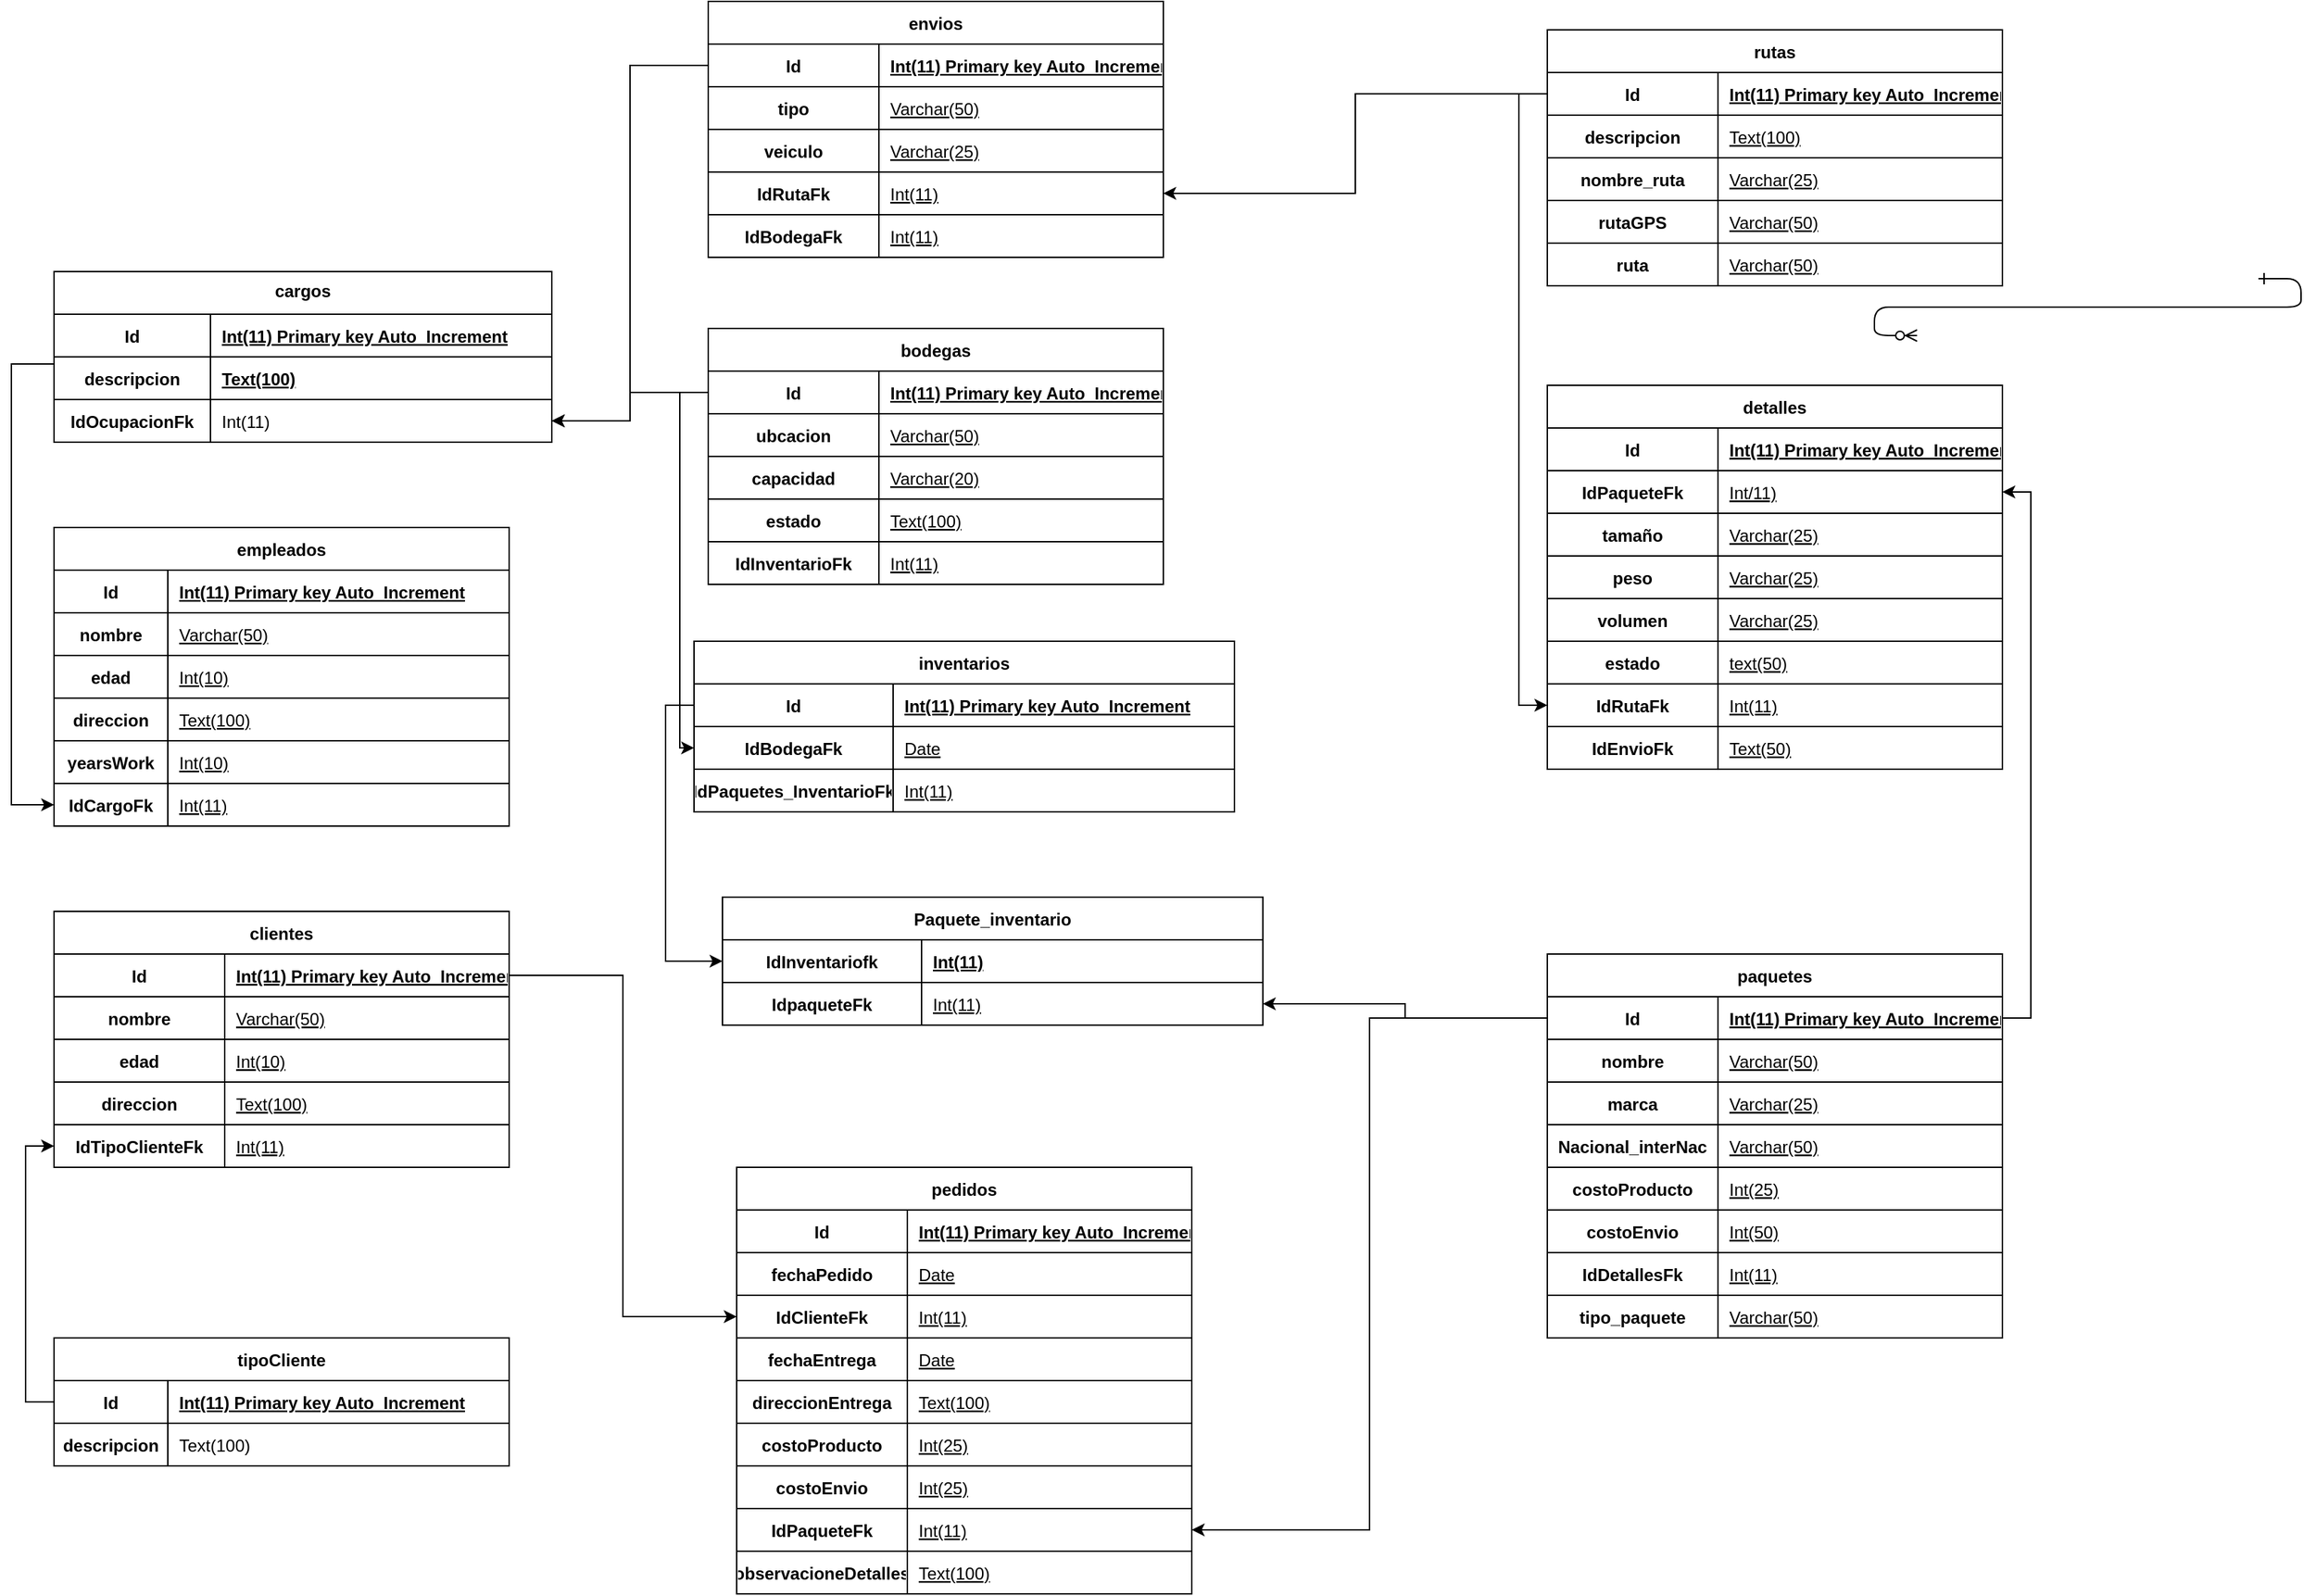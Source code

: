 <mxfile version="22.0.8" type="github">
  <diagram id="R2lEEEUBdFMjLlhIrx00" name="Page-1">
    <mxGraphModel dx="2648" dy="2692" grid="1" gridSize="10" guides="1" tooltips="1" connect="1" arrows="1" fold="1" page="1" pageScale="1" pageWidth="850" pageHeight="1100" math="0" shadow="0" extFonts="Permanent Marker^https://fonts.googleapis.com/css?family=Permanent+Marker">
      <root>
        <mxCell id="0" />
        <mxCell id="1" parent="0" />
        <mxCell id="C-vyLk0tnHw3VtMMgP7b-12" value="" style="edgeStyle=entityRelationEdgeStyle;endArrow=ERzeroToMany;startArrow=ERone;endFill=1;startFill=0;" parent="1" target="C-vyLk0tnHw3VtMMgP7b-17" edge="1">
          <mxGeometry width="100" height="100" relative="1" as="geometry">
            <mxPoint x="700" y="165" as="sourcePoint" />
            <mxPoint x="460" y="205" as="targetPoint" />
          </mxGeometry>
        </mxCell>
        <mxCell id="BjRXAi5lSrloEBBdwQ4S-57" value="empleados" style="shape=table;startSize=30;container=1;collapsible=1;childLayout=tableLayout;fixedRows=1;rowLines=0;fontStyle=1;align=center;resizeLast=1;" vertex="1" parent="1">
          <mxGeometry x="-850" y="340" width="320" height="210" as="geometry" />
        </mxCell>
        <mxCell id="BjRXAi5lSrloEBBdwQ4S-58" value="" style="shape=partialRectangle;collapsible=0;dropTarget=0;pointerEvents=0;fillColor=none;points=[[0,0.5],[1,0.5]];portConstraint=eastwest;top=0;left=0;right=0;bottom=1;" vertex="1" parent="BjRXAi5lSrloEBBdwQ4S-57">
          <mxGeometry y="30" width="320" height="30" as="geometry" />
        </mxCell>
        <mxCell id="BjRXAi5lSrloEBBdwQ4S-59" value="Id" style="shape=partialRectangle;overflow=hidden;connectable=0;fillColor=none;top=0;left=0;bottom=0;right=0;fontStyle=1;" vertex="1" parent="BjRXAi5lSrloEBBdwQ4S-58">
          <mxGeometry width="80" height="30" as="geometry">
            <mxRectangle width="80" height="30" as="alternateBounds" />
          </mxGeometry>
        </mxCell>
        <mxCell id="BjRXAi5lSrloEBBdwQ4S-60" value="Int(11) Primary key Auto_Increment" style="shape=partialRectangle;overflow=hidden;connectable=0;fillColor=none;top=0;left=0;bottom=0;right=0;align=left;spacingLeft=6;fontStyle=5;" vertex="1" parent="BjRXAi5lSrloEBBdwQ4S-58">
          <mxGeometry x="80" width="240" height="30" as="geometry">
            <mxRectangle width="240" height="30" as="alternateBounds" />
          </mxGeometry>
        </mxCell>
        <mxCell id="BjRXAi5lSrloEBBdwQ4S-104" style="shape=partialRectangle;collapsible=0;dropTarget=0;pointerEvents=0;fillColor=none;points=[[0,0.5],[1,0.5]];portConstraint=eastwest;top=0;left=0;right=0;bottom=1;" vertex="1" parent="BjRXAi5lSrloEBBdwQ4S-57">
          <mxGeometry y="60" width="320" height="30" as="geometry" />
        </mxCell>
        <mxCell id="BjRXAi5lSrloEBBdwQ4S-105" value="nombre" style="shape=partialRectangle;overflow=hidden;connectable=0;fillColor=none;top=0;left=0;bottom=0;right=0;fontStyle=1;" vertex="1" parent="BjRXAi5lSrloEBBdwQ4S-104">
          <mxGeometry width="80" height="30" as="geometry">
            <mxRectangle width="80" height="30" as="alternateBounds" />
          </mxGeometry>
        </mxCell>
        <mxCell id="BjRXAi5lSrloEBBdwQ4S-106" value="Varchar(50)" style="shape=partialRectangle;overflow=hidden;connectable=0;fillColor=none;top=0;left=0;bottom=0;right=0;align=left;spacingLeft=6;fontStyle=4;" vertex="1" parent="BjRXAi5lSrloEBBdwQ4S-104">
          <mxGeometry x="80" width="240" height="30" as="geometry">
            <mxRectangle width="240" height="30" as="alternateBounds" />
          </mxGeometry>
        </mxCell>
        <mxCell id="BjRXAi5lSrloEBBdwQ4S-101" style="shape=partialRectangle;collapsible=0;dropTarget=0;pointerEvents=0;fillColor=none;points=[[0,0.5],[1,0.5]];portConstraint=eastwest;top=0;left=0;right=0;bottom=1;" vertex="1" parent="BjRXAi5lSrloEBBdwQ4S-57">
          <mxGeometry y="90" width="320" height="30" as="geometry" />
        </mxCell>
        <mxCell id="BjRXAi5lSrloEBBdwQ4S-102" value="edad" style="shape=partialRectangle;overflow=hidden;connectable=0;fillColor=none;top=0;left=0;bottom=0;right=0;fontStyle=1;" vertex="1" parent="BjRXAi5lSrloEBBdwQ4S-101">
          <mxGeometry width="80" height="30" as="geometry">
            <mxRectangle width="80" height="30" as="alternateBounds" />
          </mxGeometry>
        </mxCell>
        <mxCell id="BjRXAi5lSrloEBBdwQ4S-103" value="Int(10)" style="shape=partialRectangle;overflow=hidden;connectable=0;fillColor=none;top=0;left=0;bottom=0;right=0;align=left;spacingLeft=6;fontStyle=4;" vertex="1" parent="BjRXAi5lSrloEBBdwQ4S-101">
          <mxGeometry x="80" width="240" height="30" as="geometry">
            <mxRectangle width="240" height="30" as="alternateBounds" />
          </mxGeometry>
        </mxCell>
        <mxCell id="BjRXAi5lSrloEBBdwQ4S-98" style="shape=partialRectangle;collapsible=0;dropTarget=0;pointerEvents=0;fillColor=none;points=[[0,0.5],[1,0.5]];portConstraint=eastwest;top=0;left=0;right=0;bottom=1;" vertex="1" parent="BjRXAi5lSrloEBBdwQ4S-57">
          <mxGeometry y="120" width="320" height="30" as="geometry" />
        </mxCell>
        <mxCell id="BjRXAi5lSrloEBBdwQ4S-99" value="direccion" style="shape=partialRectangle;overflow=hidden;connectable=0;fillColor=none;top=0;left=0;bottom=0;right=0;fontStyle=1;" vertex="1" parent="BjRXAi5lSrloEBBdwQ4S-98">
          <mxGeometry width="80" height="30" as="geometry">
            <mxRectangle width="80" height="30" as="alternateBounds" />
          </mxGeometry>
        </mxCell>
        <mxCell id="BjRXAi5lSrloEBBdwQ4S-100" value="Text(100)" style="shape=partialRectangle;overflow=hidden;connectable=0;fillColor=none;top=0;left=0;bottom=0;right=0;align=left;spacingLeft=6;fontStyle=4;" vertex="1" parent="BjRXAi5lSrloEBBdwQ4S-98">
          <mxGeometry x="80" width="240" height="30" as="geometry">
            <mxRectangle width="240" height="30" as="alternateBounds" />
          </mxGeometry>
        </mxCell>
        <mxCell id="BjRXAi5lSrloEBBdwQ4S-95" style="shape=partialRectangle;collapsible=0;dropTarget=0;pointerEvents=0;fillColor=none;points=[[0,0.5],[1,0.5]];portConstraint=eastwest;top=0;left=0;right=0;bottom=1;" vertex="1" parent="BjRXAi5lSrloEBBdwQ4S-57">
          <mxGeometry y="150" width="320" height="30" as="geometry" />
        </mxCell>
        <mxCell id="BjRXAi5lSrloEBBdwQ4S-96" value="yearsWork" style="shape=partialRectangle;overflow=hidden;connectable=0;fillColor=none;top=0;left=0;bottom=0;right=0;fontStyle=1;" vertex="1" parent="BjRXAi5lSrloEBBdwQ4S-95">
          <mxGeometry width="80" height="30" as="geometry">
            <mxRectangle width="80" height="30" as="alternateBounds" />
          </mxGeometry>
        </mxCell>
        <mxCell id="BjRXAi5lSrloEBBdwQ4S-97" value="Int(10)" style="shape=partialRectangle;overflow=hidden;connectable=0;fillColor=none;top=0;left=0;bottom=0;right=0;align=left;spacingLeft=6;fontStyle=4;" vertex="1" parent="BjRXAi5lSrloEBBdwQ4S-95">
          <mxGeometry x="80" width="240" height="30" as="geometry">
            <mxRectangle width="240" height="30" as="alternateBounds" />
          </mxGeometry>
        </mxCell>
        <mxCell id="BjRXAi5lSrloEBBdwQ4S-92" style="shape=partialRectangle;collapsible=0;dropTarget=0;pointerEvents=0;fillColor=none;points=[[0,0.5],[1,0.5]];portConstraint=eastwest;top=0;left=0;right=0;bottom=1;" vertex="1" parent="BjRXAi5lSrloEBBdwQ4S-57">
          <mxGeometry y="180" width="320" height="30" as="geometry" />
        </mxCell>
        <mxCell id="BjRXAi5lSrloEBBdwQ4S-93" value="IdCargoFk" style="shape=partialRectangle;overflow=hidden;connectable=0;fillColor=none;top=0;left=0;bottom=0;right=0;fontStyle=1;" vertex="1" parent="BjRXAi5lSrloEBBdwQ4S-92">
          <mxGeometry width="80" height="30" as="geometry">
            <mxRectangle width="80" height="30" as="alternateBounds" />
          </mxGeometry>
        </mxCell>
        <mxCell id="BjRXAi5lSrloEBBdwQ4S-94" value="Int(11)" style="shape=partialRectangle;overflow=hidden;connectable=0;fillColor=none;top=0;left=0;bottom=0;right=0;align=left;spacingLeft=6;fontStyle=4;" vertex="1" parent="BjRXAi5lSrloEBBdwQ4S-92">
          <mxGeometry x="80" width="240" height="30" as="geometry">
            <mxRectangle width="240" height="30" as="alternateBounds" />
          </mxGeometry>
        </mxCell>
        <mxCell id="BjRXAi5lSrloEBBdwQ4S-111" value="" style="edgeStyle=orthogonalEdgeStyle;rounded=0;orthogonalLoop=1;jettySize=auto;html=1;exitX=0;exitY=0.5;exitDx=0;exitDy=0;" edge="1" parent="1" source="BjRXAi5lSrloEBBdwQ4S-65" target="BjRXAi5lSrloEBBdwQ4S-92">
          <mxGeometry relative="1" as="geometry">
            <mxPoint x="-760" y="195" as="targetPoint" />
            <Array as="points">
              <mxPoint x="-850" y="225" />
              <mxPoint x="-880" y="225" />
              <mxPoint x="-880" y="535" />
            </Array>
          </mxGeometry>
        </mxCell>
        <mxCell id="BjRXAi5lSrloEBBdwQ4S-64" value="cargos&#xa;" style="shape=table;startSize=30;container=1;collapsible=1;childLayout=tableLayout;fixedRows=1;rowLines=0;fontStyle=1;align=center;resizeLast=1;verticalAlign=top;" vertex="1" parent="1">
          <mxGeometry x="-850" y="160" width="350" height="120" as="geometry" />
        </mxCell>
        <mxCell id="BjRXAi5lSrloEBBdwQ4S-65" value="" style="shape=partialRectangle;collapsible=0;dropTarget=0;pointerEvents=0;fillColor=none;points=[[0,0.5],[1,0.5]];portConstraint=eastwest;top=0;left=0;right=0;bottom=1;" vertex="1" parent="BjRXAi5lSrloEBBdwQ4S-64">
          <mxGeometry y="30" width="350" height="30" as="geometry" />
        </mxCell>
        <mxCell id="BjRXAi5lSrloEBBdwQ4S-66" value="Id" style="shape=partialRectangle;overflow=hidden;connectable=0;fillColor=none;top=0;left=0;bottom=0;right=0;fontStyle=1;" vertex="1" parent="BjRXAi5lSrloEBBdwQ4S-65">
          <mxGeometry width="110" height="30" as="geometry">
            <mxRectangle width="110" height="30" as="alternateBounds" />
          </mxGeometry>
        </mxCell>
        <mxCell id="BjRXAi5lSrloEBBdwQ4S-67" value="Int(11) Primary key Auto_Increment" style="shape=partialRectangle;overflow=hidden;connectable=0;fillColor=none;top=0;left=0;bottom=0;right=0;align=left;spacingLeft=6;fontStyle=5;" vertex="1" parent="BjRXAi5lSrloEBBdwQ4S-65">
          <mxGeometry x="110" width="240" height="30" as="geometry">
            <mxRectangle width="240" height="30" as="alternateBounds" />
          </mxGeometry>
        </mxCell>
        <mxCell id="BjRXAi5lSrloEBBdwQ4S-298" style="shape=partialRectangle;collapsible=0;dropTarget=0;pointerEvents=0;fillColor=none;points=[[0,0.5],[1,0.5]];portConstraint=eastwest;top=0;left=0;right=0;bottom=1;" vertex="1" parent="BjRXAi5lSrloEBBdwQ4S-64">
          <mxGeometry y="60" width="350" height="30" as="geometry" />
        </mxCell>
        <mxCell id="BjRXAi5lSrloEBBdwQ4S-299" value="descripcion" style="shape=partialRectangle;overflow=hidden;connectable=0;fillColor=none;top=0;left=0;bottom=0;right=0;fontStyle=1;" vertex="1" parent="BjRXAi5lSrloEBBdwQ4S-298">
          <mxGeometry width="110" height="30" as="geometry">
            <mxRectangle width="110" height="30" as="alternateBounds" />
          </mxGeometry>
        </mxCell>
        <mxCell id="BjRXAi5lSrloEBBdwQ4S-300" value="Text(100)" style="shape=partialRectangle;overflow=hidden;connectable=0;fillColor=none;top=0;left=0;bottom=0;right=0;align=left;spacingLeft=6;fontStyle=5;" vertex="1" parent="BjRXAi5lSrloEBBdwQ4S-298">
          <mxGeometry x="110" width="240" height="30" as="geometry">
            <mxRectangle width="240" height="30" as="alternateBounds" />
          </mxGeometry>
        </mxCell>
        <mxCell id="BjRXAi5lSrloEBBdwQ4S-68" value="" style="shape=partialRectangle;collapsible=0;dropTarget=0;pointerEvents=0;fillColor=none;points=[[0,0.5],[1,0.5]];portConstraint=eastwest;top=0;left=0;right=0;bottom=0;" vertex="1" parent="BjRXAi5lSrloEBBdwQ4S-64">
          <mxGeometry y="90" width="350" height="30" as="geometry" />
        </mxCell>
        <mxCell id="BjRXAi5lSrloEBBdwQ4S-69" value="IdOcupacionFk" style="shape=partialRectangle;overflow=hidden;connectable=0;fillColor=none;top=0;left=0;bottom=0;right=0;fontStyle=1" vertex="1" parent="BjRXAi5lSrloEBBdwQ4S-68">
          <mxGeometry width="110" height="30" as="geometry">
            <mxRectangle width="110" height="30" as="alternateBounds" />
          </mxGeometry>
        </mxCell>
        <mxCell id="BjRXAi5lSrloEBBdwQ4S-70" value="Int(11)" style="shape=partialRectangle;overflow=hidden;connectable=0;fillColor=none;top=0;left=0;bottom=0;right=0;align=left;spacingLeft=6;" vertex="1" parent="BjRXAi5lSrloEBBdwQ4S-68">
          <mxGeometry x="110" width="240" height="30" as="geometry">
            <mxRectangle width="240" height="30" as="alternateBounds" />
          </mxGeometry>
        </mxCell>
        <mxCell id="BjRXAi5lSrloEBBdwQ4S-112" value="clientes" style="shape=table;startSize=30;container=1;collapsible=1;childLayout=tableLayout;fixedRows=1;rowLines=0;fontStyle=1;align=center;resizeLast=1;" vertex="1" parent="1">
          <mxGeometry x="-850" y="610" width="320" height="180" as="geometry" />
        </mxCell>
        <mxCell id="BjRXAi5lSrloEBBdwQ4S-113" value="" style="shape=partialRectangle;collapsible=0;dropTarget=0;pointerEvents=0;fillColor=none;points=[[0,0.5],[1,0.5]];portConstraint=eastwest;top=0;left=0;right=0;bottom=1;" vertex="1" parent="BjRXAi5lSrloEBBdwQ4S-112">
          <mxGeometry y="30" width="320" height="30" as="geometry" />
        </mxCell>
        <mxCell id="BjRXAi5lSrloEBBdwQ4S-114" value="Id" style="shape=partialRectangle;overflow=hidden;connectable=0;fillColor=none;top=0;left=0;bottom=0;right=0;fontStyle=1;" vertex="1" parent="BjRXAi5lSrloEBBdwQ4S-113">
          <mxGeometry width="120" height="30" as="geometry">
            <mxRectangle width="120" height="30" as="alternateBounds" />
          </mxGeometry>
        </mxCell>
        <mxCell id="BjRXAi5lSrloEBBdwQ4S-115" value="Int(11) Primary key Auto_Increment" style="shape=partialRectangle;overflow=hidden;connectable=0;fillColor=none;top=0;left=0;bottom=0;right=0;align=left;spacingLeft=6;fontStyle=5;" vertex="1" parent="BjRXAi5lSrloEBBdwQ4S-113">
          <mxGeometry x="120" width="200" height="30" as="geometry">
            <mxRectangle width="200" height="30" as="alternateBounds" />
          </mxGeometry>
        </mxCell>
        <mxCell id="BjRXAi5lSrloEBBdwQ4S-116" style="shape=partialRectangle;collapsible=0;dropTarget=0;pointerEvents=0;fillColor=none;points=[[0,0.5],[1,0.5]];portConstraint=eastwest;top=0;left=0;right=0;bottom=1;" vertex="1" parent="BjRXAi5lSrloEBBdwQ4S-112">
          <mxGeometry y="60" width="320" height="30" as="geometry" />
        </mxCell>
        <mxCell id="BjRXAi5lSrloEBBdwQ4S-117" value="nombre" style="shape=partialRectangle;overflow=hidden;connectable=0;fillColor=none;top=0;left=0;bottom=0;right=0;fontStyle=1;" vertex="1" parent="BjRXAi5lSrloEBBdwQ4S-116">
          <mxGeometry width="120" height="30" as="geometry">
            <mxRectangle width="120" height="30" as="alternateBounds" />
          </mxGeometry>
        </mxCell>
        <mxCell id="BjRXAi5lSrloEBBdwQ4S-118" value="Varchar(50)" style="shape=partialRectangle;overflow=hidden;connectable=0;fillColor=none;top=0;left=0;bottom=0;right=0;align=left;spacingLeft=6;fontStyle=4;" vertex="1" parent="BjRXAi5lSrloEBBdwQ4S-116">
          <mxGeometry x="120" width="200" height="30" as="geometry">
            <mxRectangle width="200" height="30" as="alternateBounds" />
          </mxGeometry>
        </mxCell>
        <mxCell id="BjRXAi5lSrloEBBdwQ4S-119" style="shape=partialRectangle;collapsible=0;dropTarget=0;pointerEvents=0;fillColor=none;points=[[0,0.5],[1,0.5]];portConstraint=eastwest;top=0;left=0;right=0;bottom=1;" vertex="1" parent="BjRXAi5lSrloEBBdwQ4S-112">
          <mxGeometry y="90" width="320" height="30" as="geometry" />
        </mxCell>
        <mxCell id="BjRXAi5lSrloEBBdwQ4S-120" value="edad" style="shape=partialRectangle;overflow=hidden;connectable=0;fillColor=none;top=0;left=0;bottom=0;right=0;fontStyle=1;" vertex="1" parent="BjRXAi5lSrloEBBdwQ4S-119">
          <mxGeometry width="120" height="30" as="geometry">
            <mxRectangle width="120" height="30" as="alternateBounds" />
          </mxGeometry>
        </mxCell>
        <mxCell id="BjRXAi5lSrloEBBdwQ4S-121" value="Int(10)" style="shape=partialRectangle;overflow=hidden;connectable=0;fillColor=none;top=0;left=0;bottom=0;right=0;align=left;spacingLeft=6;fontStyle=4;" vertex="1" parent="BjRXAi5lSrloEBBdwQ4S-119">
          <mxGeometry x="120" width="200" height="30" as="geometry">
            <mxRectangle width="200" height="30" as="alternateBounds" />
          </mxGeometry>
        </mxCell>
        <mxCell id="BjRXAi5lSrloEBBdwQ4S-122" style="shape=partialRectangle;collapsible=0;dropTarget=0;pointerEvents=0;fillColor=none;points=[[0,0.5],[1,0.5]];portConstraint=eastwest;top=0;left=0;right=0;bottom=1;" vertex="1" parent="BjRXAi5lSrloEBBdwQ4S-112">
          <mxGeometry y="120" width="320" height="30" as="geometry" />
        </mxCell>
        <mxCell id="BjRXAi5lSrloEBBdwQ4S-123" value="direccion" style="shape=partialRectangle;overflow=hidden;connectable=0;fillColor=none;top=0;left=0;bottom=0;right=0;fontStyle=1;" vertex="1" parent="BjRXAi5lSrloEBBdwQ4S-122">
          <mxGeometry width="120" height="30" as="geometry">
            <mxRectangle width="120" height="30" as="alternateBounds" />
          </mxGeometry>
        </mxCell>
        <mxCell id="BjRXAi5lSrloEBBdwQ4S-124" value="Text(100)" style="shape=partialRectangle;overflow=hidden;connectable=0;fillColor=none;top=0;left=0;bottom=0;right=0;align=left;spacingLeft=6;fontStyle=4;" vertex="1" parent="BjRXAi5lSrloEBBdwQ4S-122">
          <mxGeometry x="120" width="200" height="30" as="geometry">
            <mxRectangle width="200" height="30" as="alternateBounds" />
          </mxGeometry>
        </mxCell>
        <mxCell id="BjRXAi5lSrloEBBdwQ4S-128" style="shape=partialRectangle;collapsible=0;dropTarget=0;pointerEvents=0;fillColor=none;points=[[0,0.5],[1,0.5]];portConstraint=eastwest;top=0;left=0;right=0;bottom=1;" vertex="1" parent="BjRXAi5lSrloEBBdwQ4S-112">
          <mxGeometry y="150" width="320" height="30" as="geometry" />
        </mxCell>
        <mxCell id="BjRXAi5lSrloEBBdwQ4S-129" value="IdTipoClienteFk" style="shape=partialRectangle;overflow=hidden;connectable=0;fillColor=none;top=0;left=0;bottom=0;right=0;fontStyle=1;" vertex="1" parent="BjRXAi5lSrloEBBdwQ4S-128">
          <mxGeometry width="120" height="30" as="geometry">
            <mxRectangle width="120" height="30" as="alternateBounds" />
          </mxGeometry>
        </mxCell>
        <mxCell id="BjRXAi5lSrloEBBdwQ4S-130" value="Int(11)" style="shape=partialRectangle;overflow=hidden;connectable=0;fillColor=none;top=0;left=0;bottom=0;right=0;align=left;spacingLeft=6;fontStyle=4;" vertex="1" parent="BjRXAi5lSrloEBBdwQ4S-128">
          <mxGeometry x="120" width="200" height="30" as="geometry">
            <mxRectangle width="200" height="30" as="alternateBounds" />
          </mxGeometry>
        </mxCell>
        <mxCell id="BjRXAi5lSrloEBBdwQ4S-131" value="tipoCliente" style="shape=table;startSize=30;container=1;collapsible=1;childLayout=tableLayout;fixedRows=1;rowLines=0;fontStyle=1;align=center;resizeLast=1;" vertex="1" parent="1">
          <mxGeometry x="-850" y="910" width="320" height="90" as="geometry" />
        </mxCell>
        <mxCell id="BjRXAi5lSrloEBBdwQ4S-132" value="" style="shape=partialRectangle;collapsible=0;dropTarget=0;pointerEvents=0;fillColor=none;points=[[0,0.5],[1,0.5]];portConstraint=eastwest;top=0;left=0;right=0;bottom=1;" vertex="1" parent="BjRXAi5lSrloEBBdwQ4S-131">
          <mxGeometry y="30" width="320" height="30" as="geometry" />
        </mxCell>
        <mxCell id="BjRXAi5lSrloEBBdwQ4S-133" value="Id" style="shape=partialRectangle;overflow=hidden;connectable=0;fillColor=none;top=0;left=0;bottom=0;right=0;fontStyle=1;" vertex="1" parent="BjRXAi5lSrloEBBdwQ4S-132">
          <mxGeometry width="80" height="30" as="geometry">
            <mxRectangle width="80" height="30" as="alternateBounds" />
          </mxGeometry>
        </mxCell>
        <mxCell id="BjRXAi5lSrloEBBdwQ4S-134" value="Int(11) Primary key Auto_Increment" style="shape=partialRectangle;overflow=hidden;connectable=0;fillColor=none;top=0;left=0;bottom=0;right=0;align=left;spacingLeft=6;fontStyle=5;" vertex="1" parent="BjRXAi5lSrloEBBdwQ4S-132">
          <mxGeometry x="80" width="240" height="30" as="geometry">
            <mxRectangle width="240" height="30" as="alternateBounds" />
          </mxGeometry>
        </mxCell>
        <mxCell id="BjRXAi5lSrloEBBdwQ4S-135" value="" style="shape=partialRectangle;collapsible=0;dropTarget=0;pointerEvents=0;fillColor=none;points=[[0,0.5],[1,0.5]];portConstraint=eastwest;top=0;left=0;right=0;bottom=0;" vertex="1" parent="BjRXAi5lSrloEBBdwQ4S-131">
          <mxGeometry y="60" width="320" height="30" as="geometry" />
        </mxCell>
        <mxCell id="BjRXAi5lSrloEBBdwQ4S-136" value="descripcion" style="shape=partialRectangle;overflow=hidden;connectable=0;fillColor=none;top=0;left=0;bottom=0;right=0;fontStyle=1" vertex="1" parent="BjRXAi5lSrloEBBdwQ4S-135">
          <mxGeometry width="80" height="30" as="geometry">
            <mxRectangle width="80" height="30" as="alternateBounds" />
          </mxGeometry>
        </mxCell>
        <mxCell id="BjRXAi5lSrloEBBdwQ4S-137" value="Text(100)" style="shape=partialRectangle;overflow=hidden;connectable=0;fillColor=none;top=0;left=0;bottom=0;right=0;align=left;spacingLeft=6;" vertex="1" parent="BjRXAi5lSrloEBBdwQ4S-135">
          <mxGeometry x="80" width="240" height="30" as="geometry">
            <mxRectangle width="240" height="30" as="alternateBounds" />
          </mxGeometry>
        </mxCell>
        <mxCell id="BjRXAi5lSrloEBBdwQ4S-138" style="edgeStyle=orthogonalEdgeStyle;rounded=0;orthogonalLoop=1;jettySize=auto;html=1;exitX=0;exitY=0.5;exitDx=0;exitDy=0;entryX=0;entryY=0.5;entryDx=0;entryDy=0;" edge="1" parent="1" source="BjRXAi5lSrloEBBdwQ4S-131" target="BjRXAi5lSrloEBBdwQ4S-128">
          <mxGeometry relative="1" as="geometry" />
        </mxCell>
        <mxCell id="BjRXAi5lSrloEBBdwQ4S-139" value="pedidos" style="shape=table;startSize=30;container=1;collapsible=1;childLayout=tableLayout;fixedRows=1;rowLines=0;fontStyle=1;align=center;resizeLast=1;" vertex="1" parent="1">
          <mxGeometry x="-370" y="790" width="320" height="300" as="geometry" />
        </mxCell>
        <mxCell id="BjRXAi5lSrloEBBdwQ4S-140" value="" style="shape=partialRectangle;collapsible=0;dropTarget=0;pointerEvents=0;fillColor=none;points=[[0,0.5],[1,0.5]];portConstraint=eastwest;top=0;left=0;right=0;bottom=1;" vertex="1" parent="BjRXAi5lSrloEBBdwQ4S-139">
          <mxGeometry y="30" width="320" height="30" as="geometry" />
        </mxCell>
        <mxCell id="BjRXAi5lSrloEBBdwQ4S-141" value="Id" style="shape=partialRectangle;overflow=hidden;connectable=0;fillColor=none;top=0;left=0;bottom=0;right=0;fontStyle=1;" vertex="1" parent="BjRXAi5lSrloEBBdwQ4S-140">
          <mxGeometry width="120" height="30" as="geometry">
            <mxRectangle width="120" height="30" as="alternateBounds" />
          </mxGeometry>
        </mxCell>
        <mxCell id="BjRXAi5lSrloEBBdwQ4S-142" value="Int(11) Primary key Auto_Increment" style="shape=partialRectangle;overflow=hidden;connectable=0;fillColor=none;top=0;left=0;bottom=0;right=0;align=left;spacingLeft=6;fontStyle=5;" vertex="1" parent="BjRXAi5lSrloEBBdwQ4S-140">
          <mxGeometry x="120" width="200" height="30" as="geometry">
            <mxRectangle width="200" height="30" as="alternateBounds" />
          </mxGeometry>
        </mxCell>
        <mxCell id="BjRXAi5lSrloEBBdwQ4S-143" style="shape=partialRectangle;collapsible=0;dropTarget=0;pointerEvents=0;fillColor=none;points=[[0,0.5],[1,0.5]];portConstraint=eastwest;top=0;left=0;right=0;bottom=1;" vertex="1" parent="BjRXAi5lSrloEBBdwQ4S-139">
          <mxGeometry y="60" width="320" height="30" as="geometry" />
        </mxCell>
        <mxCell id="BjRXAi5lSrloEBBdwQ4S-144" value="fechaPedido" style="shape=partialRectangle;overflow=hidden;connectable=0;fillColor=none;top=0;left=0;bottom=0;right=0;fontStyle=1;" vertex="1" parent="BjRXAi5lSrloEBBdwQ4S-143">
          <mxGeometry width="120" height="30" as="geometry">
            <mxRectangle width="120" height="30" as="alternateBounds" />
          </mxGeometry>
        </mxCell>
        <mxCell id="BjRXAi5lSrloEBBdwQ4S-145" value="Date" style="shape=partialRectangle;overflow=hidden;connectable=0;fillColor=none;top=0;left=0;bottom=0;right=0;align=left;spacingLeft=6;fontStyle=4;" vertex="1" parent="BjRXAi5lSrloEBBdwQ4S-143">
          <mxGeometry x="120" width="200" height="30" as="geometry">
            <mxRectangle width="200" height="30" as="alternateBounds" />
          </mxGeometry>
        </mxCell>
        <mxCell id="BjRXAi5lSrloEBBdwQ4S-146" style="shape=partialRectangle;collapsible=0;dropTarget=0;pointerEvents=0;fillColor=none;points=[[0,0.5],[1,0.5]];portConstraint=eastwest;top=0;left=0;right=0;bottom=1;" vertex="1" parent="BjRXAi5lSrloEBBdwQ4S-139">
          <mxGeometry y="90" width="320" height="30" as="geometry" />
        </mxCell>
        <mxCell id="BjRXAi5lSrloEBBdwQ4S-147" value="IdClienteFk" style="shape=partialRectangle;overflow=hidden;connectable=0;fillColor=none;top=0;left=0;bottom=0;right=0;fontStyle=1;" vertex="1" parent="BjRXAi5lSrloEBBdwQ4S-146">
          <mxGeometry width="120" height="30" as="geometry">
            <mxRectangle width="120" height="30" as="alternateBounds" />
          </mxGeometry>
        </mxCell>
        <mxCell id="BjRXAi5lSrloEBBdwQ4S-148" value="Int(11)" style="shape=partialRectangle;overflow=hidden;connectable=0;fillColor=none;top=0;left=0;bottom=0;right=0;align=left;spacingLeft=6;fontStyle=4;" vertex="1" parent="BjRXAi5lSrloEBBdwQ4S-146">
          <mxGeometry x="120" width="200" height="30" as="geometry">
            <mxRectangle width="200" height="30" as="alternateBounds" />
          </mxGeometry>
        </mxCell>
        <mxCell id="BjRXAi5lSrloEBBdwQ4S-149" style="shape=partialRectangle;collapsible=0;dropTarget=0;pointerEvents=0;fillColor=none;points=[[0,0.5],[1,0.5]];portConstraint=eastwest;top=0;left=0;right=0;bottom=1;" vertex="1" parent="BjRXAi5lSrloEBBdwQ4S-139">
          <mxGeometry y="120" width="320" height="30" as="geometry" />
        </mxCell>
        <mxCell id="BjRXAi5lSrloEBBdwQ4S-150" value="fechaEntrega" style="shape=partialRectangle;overflow=hidden;connectable=0;fillColor=none;top=0;left=0;bottom=0;right=0;fontStyle=1;" vertex="1" parent="BjRXAi5lSrloEBBdwQ4S-149">
          <mxGeometry width="120" height="30" as="geometry">
            <mxRectangle width="120" height="30" as="alternateBounds" />
          </mxGeometry>
        </mxCell>
        <mxCell id="BjRXAi5lSrloEBBdwQ4S-151" value="Date" style="shape=partialRectangle;overflow=hidden;connectable=0;fillColor=none;top=0;left=0;bottom=0;right=0;align=left;spacingLeft=6;fontStyle=4;" vertex="1" parent="BjRXAi5lSrloEBBdwQ4S-149">
          <mxGeometry x="120" width="200" height="30" as="geometry">
            <mxRectangle width="200" height="30" as="alternateBounds" />
          </mxGeometry>
        </mxCell>
        <mxCell id="BjRXAi5lSrloEBBdwQ4S-152" style="shape=partialRectangle;collapsible=0;dropTarget=0;pointerEvents=0;fillColor=none;points=[[0,0.5],[1,0.5]];portConstraint=eastwest;top=0;left=0;right=0;bottom=1;" vertex="1" parent="BjRXAi5lSrloEBBdwQ4S-139">
          <mxGeometry y="150" width="320" height="30" as="geometry" />
        </mxCell>
        <mxCell id="BjRXAi5lSrloEBBdwQ4S-153" value="direccionEntrega" style="shape=partialRectangle;overflow=hidden;connectable=0;fillColor=none;top=0;left=0;bottom=0;right=0;fontStyle=1;" vertex="1" parent="BjRXAi5lSrloEBBdwQ4S-152">
          <mxGeometry width="120" height="30" as="geometry">
            <mxRectangle width="120" height="30" as="alternateBounds" />
          </mxGeometry>
        </mxCell>
        <mxCell id="BjRXAi5lSrloEBBdwQ4S-154" value="Text(100)" style="shape=partialRectangle;overflow=hidden;connectable=0;fillColor=none;top=0;left=0;bottom=0;right=0;align=left;spacingLeft=6;fontStyle=4;" vertex="1" parent="BjRXAi5lSrloEBBdwQ4S-152">
          <mxGeometry x="120" width="200" height="30" as="geometry">
            <mxRectangle width="200" height="30" as="alternateBounds" />
          </mxGeometry>
        </mxCell>
        <mxCell id="BjRXAi5lSrloEBBdwQ4S-156" style="shape=partialRectangle;collapsible=0;dropTarget=0;pointerEvents=0;fillColor=none;points=[[0,0.5],[1,0.5]];portConstraint=eastwest;top=0;left=0;right=0;bottom=1;" vertex="1" parent="BjRXAi5lSrloEBBdwQ4S-139">
          <mxGeometry y="180" width="320" height="30" as="geometry" />
        </mxCell>
        <mxCell id="BjRXAi5lSrloEBBdwQ4S-157" value="costoProducto" style="shape=partialRectangle;overflow=hidden;connectable=0;fillColor=none;top=0;left=0;bottom=0;right=0;fontStyle=1;" vertex="1" parent="BjRXAi5lSrloEBBdwQ4S-156">
          <mxGeometry width="120" height="30" as="geometry">
            <mxRectangle width="120" height="30" as="alternateBounds" />
          </mxGeometry>
        </mxCell>
        <mxCell id="BjRXAi5lSrloEBBdwQ4S-158" value="Int(25)" style="shape=partialRectangle;overflow=hidden;connectable=0;fillColor=none;top=0;left=0;bottom=0;right=0;align=left;spacingLeft=6;fontStyle=4;" vertex="1" parent="BjRXAi5lSrloEBBdwQ4S-156">
          <mxGeometry x="120" width="200" height="30" as="geometry">
            <mxRectangle width="200" height="30" as="alternateBounds" />
          </mxGeometry>
        </mxCell>
        <mxCell id="BjRXAi5lSrloEBBdwQ4S-159" style="shape=partialRectangle;collapsible=0;dropTarget=0;pointerEvents=0;fillColor=none;points=[[0,0.5],[1,0.5]];portConstraint=eastwest;top=0;left=0;right=0;bottom=1;" vertex="1" parent="BjRXAi5lSrloEBBdwQ4S-139">
          <mxGeometry y="210" width="320" height="30" as="geometry" />
        </mxCell>
        <mxCell id="BjRXAi5lSrloEBBdwQ4S-160" value="costoEnvio" style="shape=partialRectangle;overflow=hidden;connectable=0;fillColor=none;top=0;left=0;bottom=0;right=0;fontStyle=1;" vertex="1" parent="BjRXAi5lSrloEBBdwQ4S-159">
          <mxGeometry width="120" height="30" as="geometry">
            <mxRectangle width="120" height="30" as="alternateBounds" />
          </mxGeometry>
        </mxCell>
        <mxCell id="BjRXAi5lSrloEBBdwQ4S-161" value="Int(25)" style="shape=partialRectangle;overflow=hidden;connectable=0;fillColor=none;top=0;left=0;bottom=0;right=0;align=left;spacingLeft=6;fontStyle=4;" vertex="1" parent="BjRXAi5lSrloEBBdwQ4S-159">
          <mxGeometry x="120" width="200" height="30" as="geometry">
            <mxRectangle width="200" height="30" as="alternateBounds" />
          </mxGeometry>
        </mxCell>
        <mxCell id="BjRXAi5lSrloEBBdwQ4S-162" style="shape=partialRectangle;collapsible=0;dropTarget=0;pointerEvents=0;fillColor=none;points=[[0,0.5],[1,0.5]];portConstraint=eastwest;top=0;left=0;right=0;bottom=1;" vertex="1" parent="BjRXAi5lSrloEBBdwQ4S-139">
          <mxGeometry y="240" width="320" height="30" as="geometry" />
        </mxCell>
        <mxCell id="BjRXAi5lSrloEBBdwQ4S-163" value="IdPaqueteFk" style="shape=partialRectangle;overflow=hidden;connectable=0;fillColor=none;top=0;left=0;bottom=0;right=0;fontStyle=1;" vertex="1" parent="BjRXAi5lSrloEBBdwQ4S-162">
          <mxGeometry width="120" height="30" as="geometry">
            <mxRectangle width="120" height="30" as="alternateBounds" />
          </mxGeometry>
        </mxCell>
        <mxCell id="BjRXAi5lSrloEBBdwQ4S-164" value="Int(11)" style="shape=partialRectangle;overflow=hidden;connectable=0;fillColor=none;top=0;left=0;bottom=0;right=0;align=left;spacingLeft=6;fontStyle=4;" vertex="1" parent="BjRXAi5lSrloEBBdwQ4S-162">
          <mxGeometry x="120" width="200" height="30" as="geometry">
            <mxRectangle width="200" height="30" as="alternateBounds" />
          </mxGeometry>
        </mxCell>
        <mxCell id="BjRXAi5lSrloEBBdwQ4S-165" style="shape=partialRectangle;collapsible=0;dropTarget=0;pointerEvents=0;fillColor=none;points=[[0,0.5],[1,0.5]];portConstraint=eastwest;top=0;left=0;right=0;bottom=1;" vertex="1" parent="BjRXAi5lSrloEBBdwQ4S-139">
          <mxGeometry y="270" width="320" height="30" as="geometry" />
        </mxCell>
        <mxCell id="BjRXAi5lSrloEBBdwQ4S-166" value="observacioneDetalles" style="shape=partialRectangle;overflow=hidden;connectable=0;fillColor=none;top=0;left=0;bottom=0;right=0;fontStyle=1;" vertex="1" parent="BjRXAi5lSrloEBBdwQ4S-165">
          <mxGeometry width="120" height="30" as="geometry">
            <mxRectangle width="120" height="30" as="alternateBounds" />
          </mxGeometry>
        </mxCell>
        <mxCell id="BjRXAi5lSrloEBBdwQ4S-167" value="Text(100)" style="shape=partialRectangle;overflow=hidden;connectable=0;fillColor=none;top=0;left=0;bottom=0;right=0;align=left;spacingLeft=6;fontStyle=4;" vertex="1" parent="BjRXAi5lSrloEBBdwQ4S-165">
          <mxGeometry x="120" width="200" height="30" as="geometry">
            <mxRectangle width="200" height="30" as="alternateBounds" />
          </mxGeometry>
        </mxCell>
        <mxCell id="BjRXAi5lSrloEBBdwQ4S-155" style="edgeStyle=orthogonalEdgeStyle;rounded=0;orthogonalLoop=1;jettySize=auto;html=1;exitX=1;exitY=0.5;exitDx=0;exitDy=0;entryX=0;entryY=0.5;entryDx=0;entryDy=0;" edge="1" parent="1" source="BjRXAi5lSrloEBBdwQ4S-113" target="BjRXAi5lSrloEBBdwQ4S-146">
          <mxGeometry relative="1" as="geometry" />
        </mxCell>
        <mxCell id="BjRXAi5lSrloEBBdwQ4S-168" value="paquetes" style="shape=table;startSize=30;container=1;collapsible=1;childLayout=tableLayout;fixedRows=1;rowLines=0;fontStyle=1;align=center;resizeLast=1;" vertex="1" parent="1">
          <mxGeometry x="200" y="640" width="320" height="270" as="geometry" />
        </mxCell>
        <mxCell id="BjRXAi5lSrloEBBdwQ4S-169" value="" style="shape=partialRectangle;collapsible=0;dropTarget=0;pointerEvents=0;fillColor=none;points=[[0,0.5],[1,0.5]];portConstraint=eastwest;top=0;left=0;right=0;bottom=1;" vertex="1" parent="BjRXAi5lSrloEBBdwQ4S-168">
          <mxGeometry y="30" width="320" height="30" as="geometry" />
        </mxCell>
        <mxCell id="BjRXAi5lSrloEBBdwQ4S-170" value="Id" style="shape=partialRectangle;overflow=hidden;connectable=0;fillColor=none;top=0;left=0;bottom=0;right=0;fontStyle=1;" vertex="1" parent="BjRXAi5lSrloEBBdwQ4S-169">
          <mxGeometry width="120" height="30" as="geometry">
            <mxRectangle width="120" height="30" as="alternateBounds" />
          </mxGeometry>
        </mxCell>
        <mxCell id="BjRXAi5lSrloEBBdwQ4S-171" value="Int(11) Primary key Auto_Increment" style="shape=partialRectangle;overflow=hidden;connectable=0;fillColor=none;top=0;left=0;bottom=0;right=0;align=left;spacingLeft=6;fontStyle=5;" vertex="1" parent="BjRXAi5lSrloEBBdwQ4S-169">
          <mxGeometry x="120" width="200" height="30" as="geometry">
            <mxRectangle width="200" height="30" as="alternateBounds" />
          </mxGeometry>
        </mxCell>
        <mxCell id="BjRXAi5lSrloEBBdwQ4S-172" style="shape=partialRectangle;collapsible=0;dropTarget=0;pointerEvents=0;fillColor=none;points=[[0,0.5],[1,0.5]];portConstraint=eastwest;top=0;left=0;right=0;bottom=1;" vertex="1" parent="BjRXAi5lSrloEBBdwQ4S-168">
          <mxGeometry y="60" width="320" height="30" as="geometry" />
        </mxCell>
        <mxCell id="BjRXAi5lSrloEBBdwQ4S-173" value="nombre" style="shape=partialRectangle;overflow=hidden;connectable=0;fillColor=none;top=0;left=0;bottom=0;right=0;fontStyle=1;" vertex="1" parent="BjRXAi5lSrloEBBdwQ4S-172">
          <mxGeometry width="120" height="30" as="geometry">
            <mxRectangle width="120" height="30" as="alternateBounds" />
          </mxGeometry>
        </mxCell>
        <mxCell id="BjRXAi5lSrloEBBdwQ4S-174" value="Varchar(50)" style="shape=partialRectangle;overflow=hidden;connectable=0;fillColor=none;top=0;left=0;bottom=0;right=0;align=left;spacingLeft=6;fontStyle=4;" vertex="1" parent="BjRXAi5lSrloEBBdwQ4S-172">
          <mxGeometry x="120" width="200" height="30" as="geometry">
            <mxRectangle width="200" height="30" as="alternateBounds" />
          </mxGeometry>
        </mxCell>
        <mxCell id="BjRXAi5lSrloEBBdwQ4S-175" style="shape=partialRectangle;collapsible=0;dropTarget=0;pointerEvents=0;fillColor=none;points=[[0,0.5],[1,0.5]];portConstraint=eastwest;top=0;left=0;right=0;bottom=1;" vertex="1" parent="BjRXAi5lSrloEBBdwQ4S-168">
          <mxGeometry y="90" width="320" height="30" as="geometry" />
        </mxCell>
        <mxCell id="BjRXAi5lSrloEBBdwQ4S-176" value="marca" style="shape=partialRectangle;overflow=hidden;connectable=0;fillColor=none;top=0;left=0;bottom=0;right=0;fontStyle=1;" vertex="1" parent="BjRXAi5lSrloEBBdwQ4S-175">
          <mxGeometry width="120" height="30" as="geometry">
            <mxRectangle width="120" height="30" as="alternateBounds" />
          </mxGeometry>
        </mxCell>
        <mxCell id="BjRXAi5lSrloEBBdwQ4S-177" value="Varchar(25)" style="shape=partialRectangle;overflow=hidden;connectable=0;fillColor=none;top=0;left=0;bottom=0;right=0;align=left;spacingLeft=6;fontStyle=4;" vertex="1" parent="BjRXAi5lSrloEBBdwQ4S-175">
          <mxGeometry x="120" width="200" height="30" as="geometry">
            <mxRectangle width="200" height="30" as="alternateBounds" />
          </mxGeometry>
        </mxCell>
        <mxCell id="BjRXAi5lSrloEBBdwQ4S-181" style="shape=partialRectangle;collapsible=0;dropTarget=0;pointerEvents=0;fillColor=none;points=[[0,0.5],[1,0.5]];portConstraint=eastwest;top=0;left=0;right=0;bottom=1;" vertex="1" parent="BjRXAi5lSrloEBBdwQ4S-168">
          <mxGeometry y="120" width="320" height="30" as="geometry" />
        </mxCell>
        <mxCell id="BjRXAi5lSrloEBBdwQ4S-182" value="Nacional_interNac" style="shape=partialRectangle;overflow=hidden;connectable=0;fillColor=none;top=0;left=0;bottom=0;right=0;fontStyle=1;" vertex="1" parent="BjRXAi5lSrloEBBdwQ4S-181">
          <mxGeometry width="120" height="30" as="geometry">
            <mxRectangle width="120" height="30" as="alternateBounds" />
          </mxGeometry>
        </mxCell>
        <mxCell id="BjRXAi5lSrloEBBdwQ4S-183" value="Varchar(50)" style="shape=partialRectangle;overflow=hidden;connectable=0;fillColor=none;top=0;left=0;bottom=0;right=0;align=left;spacingLeft=6;fontStyle=4;" vertex="1" parent="BjRXAi5lSrloEBBdwQ4S-181">
          <mxGeometry x="120" width="200" height="30" as="geometry">
            <mxRectangle width="200" height="30" as="alternateBounds" />
          </mxGeometry>
        </mxCell>
        <mxCell id="BjRXAi5lSrloEBBdwQ4S-184" style="shape=partialRectangle;collapsible=0;dropTarget=0;pointerEvents=0;fillColor=none;points=[[0,0.5],[1,0.5]];portConstraint=eastwest;top=0;left=0;right=0;bottom=1;" vertex="1" parent="BjRXAi5lSrloEBBdwQ4S-168">
          <mxGeometry y="150" width="320" height="30" as="geometry" />
        </mxCell>
        <mxCell id="BjRXAi5lSrloEBBdwQ4S-185" value="costoProducto" style="shape=partialRectangle;overflow=hidden;connectable=0;fillColor=none;top=0;left=0;bottom=0;right=0;fontStyle=1;" vertex="1" parent="BjRXAi5lSrloEBBdwQ4S-184">
          <mxGeometry width="120" height="30" as="geometry">
            <mxRectangle width="120" height="30" as="alternateBounds" />
          </mxGeometry>
        </mxCell>
        <mxCell id="BjRXAi5lSrloEBBdwQ4S-186" value="Int(25)" style="shape=partialRectangle;overflow=hidden;connectable=0;fillColor=none;top=0;left=0;bottom=0;right=0;align=left;spacingLeft=6;fontStyle=4;" vertex="1" parent="BjRXAi5lSrloEBBdwQ4S-184">
          <mxGeometry x="120" width="200" height="30" as="geometry">
            <mxRectangle width="200" height="30" as="alternateBounds" />
          </mxGeometry>
        </mxCell>
        <mxCell id="BjRXAi5lSrloEBBdwQ4S-187" style="shape=partialRectangle;collapsible=0;dropTarget=0;pointerEvents=0;fillColor=none;points=[[0,0.5],[1,0.5]];portConstraint=eastwest;top=0;left=0;right=0;bottom=1;" vertex="1" parent="BjRXAi5lSrloEBBdwQ4S-168">
          <mxGeometry y="180" width="320" height="30" as="geometry" />
        </mxCell>
        <mxCell id="BjRXAi5lSrloEBBdwQ4S-188" value="costoEnvio" style="shape=partialRectangle;overflow=hidden;connectable=0;fillColor=none;top=0;left=0;bottom=0;right=0;fontStyle=1;" vertex="1" parent="BjRXAi5lSrloEBBdwQ4S-187">
          <mxGeometry width="120" height="30" as="geometry">
            <mxRectangle width="120" height="30" as="alternateBounds" />
          </mxGeometry>
        </mxCell>
        <mxCell id="BjRXAi5lSrloEBBdwQ4S-189" value="Int(50)" style="shape=partialRectangle;overflow=hidden;connectable=0;fillColor=none;top=0;left=0;bottom=0;right=0;align=left;spacingLeft=6;fontStyle=4;" vertex="1" parent="BjRXAi5lSrloEBBdwQ4S-187">
          <mxGeometry x="120" width="200" height="30" as="geometry">
            <mxRectangle width="200" height="30" as="alternateBounds" />
          </mxGeometry>
        </mxCell>
        <mxCell id="BjRXAi5lSrloEBBdwQ4S-190" style="shape=partialRectangle;collapsible=0;dropTarget=0;pointerEvents=0;fillColor=none;points=[[0,0.5],[1,0.5]];portConstraint=eastwest;top=0;left=0;right=0;bottom=1;" vertex="1" parent="BjRXAi5lSrloEBBdwQ4S-168">
          <mxGeometry y="210" width="320" height="30" as="geometry" />
        </mxCell>
        <mxCell id="BjRXAi5lSrloEBBdwQ4S-191" value="IdDetallesFk" style="shape=partialRectangle;overflow=hidden;connectable=0;fillColor=none;top=0;left=0;bottom=0;right=0;fontStyle=1;" vertex="1" parent="BjRXAi5lSrloEBBdwQ4S-190">
          <mxGeometry width="120" height="30" as="geometry">
            <mxRectangle width="120" height="30" as="alternateBounds" />
          </mxGeometry>
        </mxCell>
        <mxCell id="BjRXAi5lSrloEBBdwQ4S-192" value="Int(11)" style="shape=partialRectangle;overflow=hidden;connectable=0;fillColor=none;top=0;left=0;bottom=0;right=0;align=left;spacingLeft=6;fontStyle=4;" vertex="1" parent="BjRXAi5lSrloEBBdwQ4S-190">
          <mxGeometry x="120" width="200" height="30" as="geometry">
            <mxRectangle width="200" height="30" as="alternateBounds" />
          </mxGeometry>
        </mxCell>
        <mxCell id="BjRXAi5lSrloEBBdwQ4S-193" style="shape=partialRectangle;collapsible=0;dropTarget=0;pointerEvents=0;fillColor=none;points=[[0,0.5],[1,0.5]];portConstraint=eastwest;top=0;left=0;right=0;bottom=1;" vertex="1" parent="BjRXAi5lSrloEBBdwQ4S-168">
          <mxGeometry y="240" width="320" height="30" as="geometry" />
        </mxCell>
        <mxCell id="BjRXAi5lSrloEBBdwQ4S-194" value="tipo_paquete" style="shape=partialRectangle;overflow=hidden;connectable=0;fillColor=none;top=0;left=0;bottom=0;right=0;fontStyle=1;" vertex="1" parent="BjRXAi5lSrloEBBdwQ4S-193">
          <mxGeometry width="120" height="30" as="geometry">
            <mxRectangle width="120" height="30" as="alternateBounds" />
          </mxGeometry>
        </mxCell>
        <mxCell id="BjRXAi5lSrloEBBdwQ4S-195" value="Varchar(50)" style="shape=partialRectangle;overflow=hidden;connectable=0;fillColor=none;top=0;left=0;bottom=0;right=0;align=left;spacingLeft=6;fontStyle=4;" vertex="1" parent="BjRXAi5lSrloEBBdwQ4S-193">
          <mxGeometry x="120" width="200" height="30" as="geometry">
            <mxRectangle width="200" height="30" as="alternateBounds" />
          </mxGeometry>
        </mxCell>
        <mxCell id="BjRXAi5lSrloEBBdwQ4S-197" value="detalles" style="shape=table;startSize=30;container=1;collapsible=1;childLayout=tableLayout;fixedRows=1;rowLines=0;fontStyle=1;align=center;resizeLast=1;" vertex="1" parent="1">
          <mxGeometry x="200" y="240" width="320" height="270" as="geometry" />
        </mxCell>
        <mxCell id="BjRXAi5lSrloEBBdwQ4S-198" value="" style="shape=partialRectangle;collapsible=0;dropTarget=0;pointerEvents=0;fillColor=none;points=[[0,0.5],[1,0.5]];portConstraint=eastwest;top=0;left=0;right=0;bottom=1;" vertex="1" parent="BjRXAi5lSrloEBBdwQ4S-197">
          <mxGeometry y="30" width="320" height="30" as="geometry" />
        </mxCell>
        <mxCell id="BjRXAi5lSrloEBBdwQ4S-199" value="Id" style="shape=partialRectangle;overflow=hidden;connectable=0;fillColor=none;top=0;left=0;bottom=0;right=0;fontStyle=1;" vertex="1" parent="BjRXAi5lSrloEBBdwQ4S-198">
          <mxGeometry width="120" height="30" as="geometry">
            <mxRectangle width="120" height="30" as="alternateBounds" />
          </mxGeometry>
        </mxCell>
        <mxCell id="BjRXAi5lSrloEBBdwQ4S-200" value="Int(11) Primary key Auto_Increment" style="shape=partialRectangle;overflow=hidden;connectable=0;fillColor=none;top=0;left=0;bottom=0;right=0;align=left;spacingLeft=6;fontStyle=5;" vertex="1" parent="BjRXAi5lSrloEBBdwQ4S-198">
          <mxGeometry x="120" width="200" height="30" as="geometry">
            <mxRectangle width="200" height="30" as="alternateBounds" />
          </mxGeometry>
        </mxCell>
        <mxCell id="BjRXAi5lSrloEBBdwQ4S-201" style="shape=partialRectangle;collapsible=0;dropTarget=0;pointerEvents=0;fillColor=none;points=[[0,0.5],[1,0.5]];portConstraint=eastwest;top=0;left=0;right=0;bottom=1;" vertex="1" parent="BjRXAi5lSrloEBBdwQ4S-197">
          <mxGeometry y="60" width="320" height="30" as="geometry" />
        </mxCell>
        <mxCell id="BjRXAi5lSrloEBBdwQ4S-202" value="IdPaqueteFk" style="shape=partialRectangle;overflow=hidden;connectable=0;fillColor=none;top=0;left=0;bottom=0;right=0;fontStyle=1;" vertex="1" parent="BjRXAi5lSrloEBBdwQ4S-201">
          <mxGeometry width="120" height="30" as="geometry">
            <mxRectangle width="120" height="30" as="alternateBounds" />
          </mxGeometry>
        </mxCell>
        <mxCell id="BjRXAi5lSrloEBBdwQ4S-203" value="Int/11)" style="shape=partialRectangle;overflow=hidden;connectable=0;fillColor=none;top=0;left=0;bottom=0;right=0;align=left;spacingLeft=6;fontStyle=4;" vertex="1" parent="BjRXAi5lSrloEBBdwQ4S-201">
          <mxGeometry x="120" width="200" height="30" as="geometry">
            <mxRectangle width="200" height="30" as="alternateBounds" />
          </mxGeometry>
        </mxCell>
        <mxCell id="BjRXAi5lSrloEBBdwQ4S-204" style="shape=partialRectangle;collapsible=0;dropTarget=0;pointerEvents=0;fillColor=none;points=[[0,0.5],[1,0.5]];portConstraint=eastwest;top=0;left=0;right=0;bottom=1;" vertex="1" parent="BjRXAi5lSrloEBBdwQ4S-197">
          <mxGeometry y="90" width="320" height="30" as="geometry" />
        </mxCell>
        <mxCell id="BjRXAi5lSrloEBBdwQ4S-205" value="tamaño" style="shape=partialRectangle;overflow=hidden;connectable=0;fillColor=none;top=0;left=0;bottom=0;right=0;fontStyle=1;" vertex="1" parent="BjRXAi5lSrloEBBdwQ4S-204">
          <mxGeometry width="120" height="30" as="geometry">
            <mxRectangle width="120" height="30" as="alternateBounds" />
          </mxGeometry>
        </mxCell>
        <mxCell id="BjRXAi5lSrloEBBdwQ4S-206" value="Varchar(25)" style="shape=partialRectangle;overflow=hidden;connectable=0;fillColor=none;top=0;left=0;bottom=0;right=0;align=left;spacingLeft=6;fontStyle=4;" vertex="1" parent="BjRXAi5lSrloEBBdwQ4S-204">
          <mxGeometry x="120" width="200" height="30" as="geometry">
            <mxRectangle width="200" height="30" as="alternateBounds" />
          </mxGeometry>
        </mxCell>
        <mxCell id="BjRXAi5lSrloEBBdwQ4S-207" style="shape=partialRectangle;collapsible=0;dropTarget=0;pointerEvents=0;fillColor=none;points=[[0,0.5],[1,0.5]];portConstraint=eastwest;top=0;left=0;right=0;bottom=1;" vertex="1" parent="BjRXAi5lSrloEBBdwQ4S-197">
          <mxGeometry y="120" width="320" height="30" as="geometry" />
        </mxCell>
        <mxCell id="BjRXAi5lSrloEBBdwQ4S-208" value="peso" style="shape=partialRectangle;overflow=hidden;connectable=0;fillColor=none;top=0;left=0;bottom=0;right=0;fontStyle=1;" vertex="1" parent="BjRXAi5lSrloEBBdwQ4S-207">
          <mxGeometry width="120" height="30" as="geometry">
            <mxRectangle width="120" height="30" as="alternateBounds" />
          </mxGeometry>
        </mxCell>
        <mxCell id="BjRXAi5lSrloEBBdwQ4S-209" value="Varchar(25)" style="shape=partialRectangle;overflow=hidden;connectable=0;fillColor=none;top=0;left=0;bottom=0;right=0;align=left;spacingLeft=6;fontStyle=4;" vertex="1" parent="BjRXAi5lSrloEBBdwQ4S-207">
          <mxGeometry x="120" width="200" height="30" as="geometry">
            <mxRectangle width="200" height="30" as="alternateBounds" />
          </mxGeometry>
        </mxCell>
        <mxCell id="BjRXAi5lSrloEBBdwQ4S-210" style="shape=partialRectangle;collapsible=0;dropTarget=0;pointerEvents=0;fillColor=none;points=[[0,0.5],[1,0.5]];portConstraint=eastwest;top=0;left=0;right=0;bottom=1;" vertex="1" parent="BjRXAi5lSrloEBBdwQ4S-197">
          <mxGeometry y="150" width="320" height="30" as="geometry" />
        </mxCell>
        <mxCell id="BjRXAi5lSrloEBBdwQ4S-211" value="volumen" style="shape=partialRectangle;overflow=hidden;connectable=0;fillColor=none;top=0;left=0;bottom=0;right=0;fontStyle=1;" vertex="1" parent="BjRXAi5lSrloEBBdwQ4S-210">
          <mxGeometry width="120" height="30" as="geometry">
            <mxRectangle width="120" height="30" as="alternateBounds" />
          </mxGeometry>
        </mxCell>
        <mxCell id="BjRXAi5lSrloEBBdwQ4S-212" value="Varchar(25)" style="shape=partialRectangle;overflow=hidden;connectable=0;fillColor=none;top=0;left=0;bottom=0;right=0;align=left;spacingLeft=6;fontStyle=4;" vertex="1" parent="BjRXAi5lSrloEBBdwQ4S-210">
          <mxGeometry x="120" width="200" height="30" as="geometry">
            <mxRectangle width="200" height="30" as="alternateBounds" />
          </mxGeometry>
        </mxCell>
        <mxCell id="BjRXAi5lSrloEBBdwQ4S-213" style="shape=partialRectangle;collapsible=0;dropTarget=0;pointerEvents=0;fillColor=none;points=[[0,0.5],[1,0.5]];portConstraint=eastwest;top=0;left=0;right=0;bottom=1;" vertex="1" parent="BjRXAi5lSrloEBBdwQ4S-197">
          <mxGeometry y="180" width="320" height="30" as="geometry" />
        </mxCell>
        <mxCell id="BjRXAi5lSrloEBBdwQ4S-214" value="estado" style="shape=partialRectangle;overflow=hidden;connectable=0;fillColor=none;top=0;left=0;bottom=0;right=0;fontStyle=1;" vertex="1" parent="BjRXAi5lSrloEBBdwQ4S-213">
          <mxGeometry width="120" height="30" as="geometry">
            <mxRectangle width="120" height="30" as="alternateBounds" />
          </mxGeometry>
        </mxCell>
        <mxCell id="BjRXAi5lSrloEBBdwQ4S-215" value="text(50)" style="shape=partialRectangle;overflow=hidden;connectable=0;fillColor=none;top=0;left=0;bottom=0;right=0;align=left;spacingLeft=6;fontStyle=4;" vertex="1" parent="BjRXAi5lSrloEBBdwQ4S-213">
          <mxGeometry x="120" width="200" height="30" as="geometry">
            <mxRectangle width="200" height="30" as="alternateBounds" />
          </mxGeometry>
        </mxCell>
        <mxCell id="BjRXAi5lSrloEBBdwQ4S-216" style="shape=partialRectangle;collapsible=0;dropTarget=0;pointerEvents=0;fillColor=none;points=[[0,0.5],[1,0.5]];portConstraint=eastwest;top=0;left=0;right=0;bottom=1;" vertex="1" parent="BjRXAi5lSrloEBBdwQ4S-197">
          <mxGeometry y="210" width="320" height="30" as="geometry" />
        </mxCell>
        <mxCell id="BjRXAi5lSrloEBBdwQ4S-217" value="IdRutaFk" style="shape=partialRectangle;overflow=hidden;connectable=0;fillColor=none;top=0;left=0;bottom=0;right=0;fontStyle=1;" vertex="1" parent="BjRXAi5lSrloEBBdwQ4S-216">
          <mxGeometry width="120" height="30" as="geometry">
            <mxRectangle width="120" height="30" as="alternateBounds" />
          </mxGeometry>
        </mxCell>
        <mxCell id="BjRXAi5lSrloEBBdwQ4S-218" value="Int(11)" style="shape=partialRectangle;overflow=hidden;connectable=0;fillColor=none;top=0;left=0;bottom=0;right=0;align=left;spacingLeft=6;fontStyle=4;" vertex="1" parent="BjRXAi5lSrloEBBdwQ4S-216">
          <mxGeometry x="120" width="200" height="30" as="geometry">
            <mxRectangle width="200" height="30" as="alternateBounds" />
          </mxGeometry>
        </mxCell>
        <mxCell id="BjRXAi5lSrloEBBdwQ4S-246" style="shape=partialRectangle;collapsible=0;dropTarget=0;pointerEvents=0;fillColor=none;points=[[0,0.5],[1,0.5]];portConstraint=eastwest;top=0;left=0;right=0;bottom=1;" vertex="1" parent="BjRXAi5lSrloEBBdwQ4S-197">
          <mxGeometry y="240" width="320" height="30" as="geometry" />
        </mxCell>
        <mxCell id="BjRXAi5lSrloEBBdwQ4S-247" value="IdEnvioFk" style="shape=partialRectangle;overflow=hidden;connectable=0;fillColor=none;top=0;left=0;bottom=0;right=0;fontStyle=1;" vertex="1" parent="BjRXAi5lSrloEBBdwQ4S-246">
          <mxGeometry width="120" height="30" as="geometry">
            <mxRectangle width="120" height="30" as="alternateBounds" />
          </mxGeometry>
        </mxCell>
        <mxCell id="BjRXAi5lSrloEBBdwQ4S-248" value="Text(50)" style="shape=partialRectangle;overflow=hidden;connectable=0;fillColor=none;top=0;left=0;bottom=0;right=0;align=left;spacingLeft=6;fontStyle=4;" vertex="1" parent="BjRXAi5lSrloEBBdwQ4S-246">
          <mxGeometry x="120" width="200" height="30" as="geometry">
            <mxRectangle width="200" height="30" as="alternateBounds" />
          </mxGeometry>
        </mxCell>
        <mxCell id="BjRXAi5lSrloEBBdwQ4S-196" style="edgeStyle=orthogonalEdgeStyle;rounded=0;orthogonalLoop=1;jettySize=auto;html=1;exitX=0;exitY=0.5;exitDx=0;exitDy=0;entryX=1;entryY=0.5;entryDx=0;entryDy=0;" edge="1" parent="1" source="BjRXAi5lSrloEBBdwQ4S-169" target="BjRXAi5lSrloEBBdwQ4S-162">
          <mxGeometry relative="1" as="geometry" />
        </mxCell>
        <mxCell id="BjRXAi5lSrloEBBdwQ4S-222" style="edgeStyle=orthogonalEdgeStyle;rounded=0;orthogonalLoop=1;jettySize=auto;html=1;exitX=1;exitY=0.5;exitDx=0;exitDy=0;" edge="1" parent="1" source="BjRXAi5lSrloEBBdwQ4S-169" target="BjRXAi5lSrloEBBdwQ4S-201">
          <mxGeometry relative="1" as="geometry" />
        </mxCell>
        <mxCell id="BjRXAi5lSrloEBBdwQ4S-223" value="rutas" style="shape=table;startSize=30;container=1;collapsible=1;childLayout=tableLayout;fixedRows=1;rowLines=0;fontStyle=1;align=center;resizeLast=1;" vertex="1" parent="1">
          <mxGeometry x="200" y="-10" width="320" height="180" as="geometry" />
        </mxCell>
        <mxCell id="BjRXAi5lSrloEBBdwQ4S-224" value="" style="shape=partialRectangle;collapsible=0;dropTarget=0;pointerEvents=0;fillColor=none;points=[[0,0.5],[1,0.5]];portConstraint=eastwest;top=0;left=0;right=0;bottom=1;" vertex="1" parent="BjRXAi5lSrloEBBdwQ4S-223">
          <mxGeometry y="30" width="320" height="30" as="geometry" />
        </mxCell>
        <mxCell id="BjRXAi5lSrloEBBdwQ4S-225" value="Id" style="shape=partialRectangle;overflow=hidden;connectable=0;fillColor=none;top=0;left=0;bottom=0;right=0;fontStyle=1;" vertex="1" parent="BjRXAi5lSrloEBBdwQ4S-224">
          <mxGeometry width="120" height="30" as="geometry">
            <mxRectangle width="120" height="30" as="alternateBounds" />
          </mxGeometry>
        </mxCell>
        <mxCell id="BjRXAi5lSrloEBBdwQ4S-226" value="Int(11) Primary key Auto_Increment" style="shape=partialRectangle;overflow=hidden;connectable=0;fillColor=none;top=0;left=0;bottom=0;right=0;align=left;spacingLeft=6;fontStyle=5;" vertex="1" parent="BjRXAi5lSrloEBBdwQ4S-224">
          <mxGeometry x="120" width="200" height="30" as="geometry">
            <mxRectangle width="200" height="30" as="alternateBounds" />
          </mxGeometry>
        </mxCell>
        <mxCell id="BjRXAi5lSrloEBBdwQ4S-227" style="shape=partialRectangle;collapsible=0;dropTarget=0;pointerEvents=0;fillColor=none;points=[[0,0.5],[1,0.5]];portConstraint=eastwest;top=0;left=0;right=0;bottom=1;" vertex="1" parent="BjRXAi5lSrloEBBdwQ4S-223">
          <mxGeometry y="60" width="320" height="30" as="geometry" />
        </mxCell>
        <mxCell id="BjRXAi5lSrloEBBdwQ4S-228" value="descripcion" style="shape=partialRectangle;overflow=hidden;connectable=0;fillColor=none;top=0;left=0;bottom=0;right=0;fontStyle=1;" vertex="1" parent="BjRXAi5lSrloEBBdwQ4S-227">
          <mxGeometry width="120" height="30" as="geometry">
            <mxRectangle width="120" height="30" as="alternateBounds" />
          </mxGeometry>
        </mxCell>
        <mxCell id="BjRXAi5lSrloEBBdwQ4S-229" value="Text(100)" style="shape=partialRectangle;overflow=hidden;connectable=0;fillColor=none;top=0;left=0;bottom=0;right=0;align=left;spacingLeft=6;fontStyle=4;" vertex="1" parent="BjRXAi5lSrloEBBdwQ4S-227">
          <mxGeometry x="120" width="200" height="30" as="geometry">
            <mxRectangle width="200" height="30" as="alternateBounds" />
          </mxGeometry>
        </mxCell>
        <mxCell id="BjRXAi5lSrloEBBdwQ4S-230" style="shape=partialRectangle;collapsible=0;dropTarget=0;pointerEvents=0;fillColor=none;points=[[0,0.5],[1,0.5]];portConstraint=eastwest;top=0;left=0;right=0;bottom=1;" vertex="1" parent="BjRXAi5lSrloEBBdwQ4S-223">
          <mxGeometry y="90" width="320" height="30" as="geometry" />
        </mxCell>
        <mxCell id="BjRXAi5lSrloEBBdwQ4S-231" value="nombre_ruta" style="shape=partialRectangle;overflow=hidden;connectable=0;fillColor=none;top=0;left=0;bottom=0;right=0;fontStyle=1;" vertex="1" parent="BjRXAi5lSrloEBBdwQ4S-230">
          <mxGeometry width="120" height="30" as="geometry">
            <mxRectangle width="120" height="30" as="alternateBounds" />
          </mxGeometry>
        </mxCell>
        <mxCell id="BjRXAi5lSrloEBBdwQ4S-232" value="Varchar(25)" style="shape=partialRectangle;overflow=hidden;connectable=0;fillColor=none;top=0;left=0;bottom=0;right=0;align=left;spacingLeft=6;fontStyle=4;" vertex="1" parent="BjRXAi5lSrloEBBdwQ4S-230">
          <mxGeometry x="120" width="200" height="30" as="geometry">
            <mxRectangle width="200" height="30" as="alternateBounds" />
          </mxGeometry>
        </mxCell>
        <mxCell id="BjRXAi5lSrloEBBdwQ4S-233" style="shape=partialRectangle;collapsible=0;dropTarget=0;pointerEvents=0;fillColor=none;points=[[0,0.5],[1,0.5]];portConstraint=eastwest;top=0;left=0;right=0;bottom=1;" vertex="1" parent="BjRXAi5lSrloEBBdwQ4S-223">
          <mxGeometry y="120" width="320" height="30" as="geometry" />
        </mxCell>
        <mxCell id="BjRXAi5lSrloEBBdwQ4S-234" value="rutaGPS" style="shape=partialRectangle;overflow=hidden;connectable=0;fillColor=none;top=0;left=0;bottom=0;right=0;fontStyle=1;" vertex="1" parent="BjRXAi5lSrloEBBdwQ4S-233">
          <mxGeometry width="120" height="30" as="geometry">
            <mxRectangle width="120" height="30" as="alternateBounds" />
          </mxGeometry>
        </mxCell>
        <mxCell id="BjRXAi5lSrloEBBdwQ4S-235" value="Varchar(50)" style="shape=partialRectangle;overflow=hidden;connectable=0;fillColor=none;top=0;left=0;bottom=0;right=0;align=left;spacingLeft=6;fontStyle=4;" vertex="1" parent="BjRXAi5lSrloEBBdwQ4S-233">
          <mxGeometry x="120" width="200" height="30" as="geometry">
            <mxRectangle width="200" height="30" as="alternateBounds" />
          </mxGeometry>
        </mxCell>
        <mxCell id="BjRXAi5lSrloEBBdwQ4S-236" style="shape=partialRectangle;collapsible=0;dropTarget=0;pointerEvents=0;fillColor=none;points=[[0,0.5],[1,0.5]];portConstraint=eastwest;top=0;left=0;right=0;bottom=1;" vertex="1" parent="BjRXAi5lSrloEBBdwQ4S-223">
          <mxGeometry y="150" width="320" height="30" as="geometry" />
        </mxCell>
        <mxCell id="BjRXAi5lSrloEBBdwQ4S-237" value="ruta" style="shape=partialRectangle;overflow=hidden;connectable=0;fillColor=none;top=0;left=0;bottom=0;right=0;fontStyle=1;" vertex="1" parent="BjRXAi5lSrloEBBdwQ4S-236">
          <mxGeometry width="120" height="30" as="geometry">
            <mxRectangle width="120" height="30" as="alternateBounds" />
          </mxGeometry>
        </mxCell>
        <mxCell id="BjRXAi5lSrloEBBdwQ4S-238" value="Varchar(50)" style="shape=partialRectangle;overflow=hidden;connectable=0;fillColor=none;top=0;left=0;bottom=0;right=0;align=left;spacingLeft=6;fontStyle=4;" vertex="1" parent="BjRXAi5lSrloEBBdwQ4S-236">
          <mxGeometry x="120" width="200" height="30" as="geometry">
            <mxRectangle width="200" height="30" as="alternateBounds" />
          </mxGeometry>
        </mxCell>
        <mxCell id="BjRXAi5lSrloEBBdwQ4S-245" style="edgeStyle=orthogonalEdgeStyle;rounded=0;orthogonalLoop=1;jettySize=auto;html=1;exitX=0;exitY=0.5;exitDx=0;exitDy=0;entryX=0;entryY=0.5;entryDx=0;entryDy=0;" edge="1" parent="1" source="BjRXAi5lSrloEBBdwQ4S-224" target="BjRXAi5lSrloEBBdwQ4S-216">
          <mxGeometry relative="1" as="geometry" />
        </mxCell>
        <mxCell id="BjRXAi5lSrloEBBdwQ4S-249" value="envios" style="shape=table;startSize=30;container=1;collapsible=1;childLayout=tableLayout;fixedRows=1;rowLines=0;fontStyle=1;align=center;resizeLast=1;" vertex="1" parent="1">
          <mxGeometry x="-390" y="-30" width="320" height="180" as="geometry" />
        </mxCell>
        <mxCell id="BjRXAi5lSrloEBBdwQ4S-250" value="" style="shape=partialRectangle;collapsible=0;dropTarget=0;pointerEvents=0;fillColor=none;points=[[0,0.5],[1,0.5]];portConstraint=eastwest;top=0;left=0;right=0;bottom=1;" vertex="1" parent="BjRXAi5lSrloEBBdwQ4S-249">
          <mxGeometry y="30" width="320" height="30" as="geometry" />
        </mxCell>
        <mxCell id="BjRXAi5lSrloEBBdwQ4S-251" value="Id" style="shape=partialRectangle;overflow=hidden;connectable=0;fillColor=none;top=0;left=0;bottom=0;right=0;fontStyle=1;" vertex="1" parent="BjRXAi5lSrloEBBdwQ4S-250">
          <mxGeometry width="120" height="30" as="geometry">
            <mxRectangle width="120" height="30" as="alternateBounds" />
          </mxGeometry>
        </mxCell>
        <mxCell id="BjRXAi5lSrloEBBdwQ4S-252" value="Int(11) Primary key Auto_Increment" style="shape=partialRectangle;overflow=hidden;connectable=0;fillColor=none;top=0;left=0;bottom=0;right=0;align=left;spacingLeft=6;fontStyle=5;" vertex="1" parent="BjRXAi5lSrloEBBdwQ4S-250">
          <mxGeometry x="120" width="200" height="30" as="geometry">
            <mxRectangle width="200" height="30" as="alternateBounds" />
          </mxGeometry>
        </mxCell>
        <mxCell id="BjRXAi5lSrloEBBdwQ4S-253" style="shape=partialRectangle;collapsible=0;dropTarget=0;pointerEvents=0;fillColor=none;points=[[0,0.5],[1,0.5]];portConstraint=eastwest;top=0;left=0;right=0;bottom=1;" vertex="1" parent="BjRXAi5lSrloEBBdwQ4S-249">
          <mxGeometry y="60" width="320" height="30" as="geometry" />
        </mxCell>
        <mxCell id="BjRXAi5lSrloEBBdwQ4S-254" value="tipo" style="shape=partialRectangle;overflow=hidden;connectable=0;fillColor=none;top=0;left=0;bottom=0;right=0;fontStyle=1;" vertex="1" parent="BjRXAi5lSrloEBBdwQ4S-253">
          <mxGeometry width="120" height="30" as="geometry">
            <mxRectangle width="120" height="30" as="alternateBounds" />
          </mxGeometry>
        </mxCell>
        <mxCell id="BjRXAi5lSrloEBBdwQ4S-255" value="Varchar(50)" style="shape=partialRectangle;overflow=hidden;connectable=0;fillColor=none;top=0;left=0;bottom=0;right=0;align=left;spacingLeft=6;fontStyle=4;" vertex="1" parent="BjRXAi5lSrloEBBdwQ4S-253">
          <mxGeometry x="120" width="200" height="30" as="geometry">
            <mxRectangle width="200" height="30" as="alternateBounds" />
          </mxGeometry>
        </mxCell>
        <mxCell id="BjRXAi5lSrloEBBdwQ4S-256" style="shape=partialRectangle;collapsible=0;dropTarget=0;pointerEvents=0;fillColor=none;points=[[0,0.5],[1,0.5]];portConstraint=eastwest;top=0;left=0;right=0;bottom=1;" vertex="1" parent="BjRXAi5lSrloEBBdwQ4S-249">
          <mxGeometry y="90" width="320" height="30" as="geometry" />
        </mxCell>
        <mxCell id="BjRXAi5lSrloEBBdwQ4S-257" value="veiculo" style="shape=partialRectangle;overflow=hidden;connectable=0;fillColor=none;top=0;left=0;bottom=0;right=0;fontStyle=1;" vertex="1" parent="BjRXAi5lSrloEBBdwQ4S-256">
          <mxGeometry width="120" height="30" as="geometry">
            <mxRectangle width="120" height="30" as="alternateBounds" />
          </mxGeometry>
        </mxCell>
        <mxCell id="BjRXAi5lSrloEBBdwQ4S-258" value="Varchar(25)" style="shape=partialRectangle;overflow=hidden;connectable=0;fillColor=none;top=0;left=0;bottom=0;right=0;align=left;spacingLeft=6;fontStyle=4;" vertex="1" parent="BjRXAi5lSrloEBBdwQ4S-256">
          <mxGeometry x="120" width="200" height="30" as="geometry">
            <mxRectangle width="200" height="30" as="alternateBounds" />
          </mxGeometry>
        </mxCell>
        <mxCell id="BjRXAi5lSrloEBBdwQ4S-262" style="shape=partialRectangle;collapsible=0;dropTarget=0;pointerEvents=0;fillColor=none;points=[[0,0.5],[1,0.5]];portConstraint=eastwest;top=0;left=0;right=0;bottom=1;" vertex="1" parent="BjRXAi5lSrloEBBdwQ4S-249">
          <mxGeometry y="120" width="320" height="30" as="geometry" />
        </mxCell>
        <mxCell id="BjRXAi5lSrloEBBdwQ4S-263" value="IdRutaFk" style="shape=partialRectangle;overflow=hidden;connectable=0;fillColor=none;top=0;left=0;bottom=0;right=0;fontStyle=1;" vertex="1" parent="BjRXAi5lSrloEBBdwQ4S-262">
          <mxGeometry width="120" height="30" as="geometry">
            <mxRectangle width="120" height="30" as="alternateBounds" />
          </mxGeometry>
        </mxCell>
        <mxCell id="BjRXAi5lSrloEBBdwQ4S-264" value="Int(11)" style="shape=partialRectangle;overflow=hidden;connectable=0;fillColor=none;top=0;left=0;bottom=0;right=0;align=left;spacingLeft=6;fontStyle=4;" vertex="1" parent="BjRXAi5lSrloEBBdwQ4S-262">
          <mxGeometry x="120" width="200" height="30" as="geometry">
            <mxRectangle width="200" height="30" as="alternateBounds" />
          </mxGeometry>
        </mxCell>
        <mxCell id="BjRXAi5lSrloEBBdwQ4S-267" style="shape=partialRectangle;collapsible=0;dropTarget=0;pointerEvents=0;fillColor=none;points=[[0,0.5],[1,0.5]];portConstraint=eastwest;top=0;left=0;right=0;bottom=1;" vertex="1" parent="BjRXAi5lSrloEBBdwQ4S-249">
          <mxGeometry y="150" width="320" height="30" as="geometry" />
        </mxCell>
        <mxCell id="BjRXAi5lSrloEBBdwQ4S-268" value="IdBodegaFk" style="shape=partialRectangle;overflow=hidden;connectable=0;fillColor=none;top=0;left=0;bottom=0;right=0;fontStyle=1;" vertex="1" parent="BjRXAi5lSrloEBBdwQ4S-267">
          <mxGeometry width="120" height="30" as="geometry">
            <mxRectangle width="120" height="30" as="alternateBounds" />
          </mxGeometry>
        </mxCell>
        <mxCell id="BjRXAi5lSrloEBBdwQ4S-269" value="Int(11)" style="shape=partialRectangle;overflow=hidden;connectable=0;fillColor=none;top=0;left=0;bottom=0;right=0;align=left;spacingLeft=6;fontStyle=4;" vertex="1" parent="BjRXAi5lSrloEBBdwQ4S-267">
          <mxGeometry x="120" width="200" height="30" as="geometry">
            <mxRectangle width="200" height="30" as="alternateBounds" />
          </mxGeometry>
        </mxCell>
        <mxCell id="BjRXAi5lSrloEBBdwQ4S-265" style="edgeStyle=orthogonalEdgeStyle;rounded=0;orthogonalLoop=1;jettySize=auto;html=1;exitX=0;exitY=0.5;exitDx=0;exitDy=0;entryX=1;entryY=0.5;entryDx=0;entryDy=0;" edge="1" parent="1" source="BjRXAi5lSrloEBBdwQ4S-224" target="BjRXAi5lSrloEBBdwQ4S-262">
          <mxGeometry relative="1" as="geometry" />
        </mxCell>
        <mxCell id="BjRXAi5lSrloEBBdwQ4S-270" value="bodegas" style="shape=table;startSize=30;container=1;collapsible=1;childLayout=tableLayout;fixedRows=1;rowLines=0;fontStyle=1;align=center;resizeLast=1;" vertex="1" parent="1">
          <mxGeometry x="-390" y="200" width="320" height="180" as="geometry" />
        </mxCell>
        <mxCell id="BjRXAi5lSrloEBBdwQ4S-271" value="" style="shape=partialRectangle;collapsible=0;dropTarget=0;pointerEvents=0;fillColor=none;points=[[0,0.5],[1,0.5]];portConstraint=eastwest;top=0;left=0;right=0;bottom=1;" vertex="1" parent="BjRXAi5lSrloEBBdwQ4S-270">
          <mxGeometry y="30" width="320" height="30" as="geometry" />
        </mxCell>
        <mxCell id="BjRXAi5lSrloEBBdwQ4S-272" value="Id" style="shape=partialRectangle;overflow=hidden;connectable=0;fillColor=none;top=0;left=0;bottom=0;right=0;fontStyle=1;" vertex="1" parent="BjRXAi5lSrloEBBdwQ4S-271">
          <mxGeometry width="120" height="30" as="geometry">
            <mxRectangle width="120" height="30" as="alternateBounds" />
          </mxGeometry>
        </mxCell>
        <mxCell id="BjRXAi5lSrloEBBdwQ4S-273" value="Int(11) Primary key Auto_Increment" style="shape=partialRectangle;overflow=hidden;connectable=0;fillColor=none;top=0;left=0;bottom=0;right=0;align=left;spacingLeft=6;fontStyle=5;" vertex="1" parent="BjRXAi5lSrloEBBdwQ4S-271">
          <mxGeometry x="120" width="200" height="30" as="geometry">
            <mxRectangle width="200" height="30" as="alternateBounds" />
          </mxGeometry>
        </mxCell>
        <mxCell id="BjRXAi5lSrloEBBdwQ4S-274" style="shape=partialRectangle;collapsible=0;dropTarget=0;pointerEvents=0;fillColor=none;points=[[0,0.5],[1,0.5]];portConstraint=eastwest;top=0;left=0;right=0;bottom=1;" vertex="1" parent="BjRXAi5lSrloEBBdwQ4S-270">
          <mxGeometry y="60" width="320" height="30" as="geometry" />
        </mxCell>
        <mxCell id="BjRXAi5lSrloEBBdwQ4S-275" value="ubcacion" style="shape=partialRectangle;overflow=hidden;connectable=0;fillColor=none;top=0;left=0;bottom=0;right=0;fontStyle=1;" vertex="1" parent="BjRXAi5lSrloEBBdwQ4S-274">
          <mxGeometry width="120" height="30" as="geometry">
            <mxRectangle width="120" height="30" as="alternateBounds" />
          </mxGeometry>
        </mxCell>
        <mxCell id="BjRXAi5lSrloEBBdwQ4S-276" value="Varchar(50)" style="shape=partialRectangle;overflow=hidden;connectable=0;fillColor=none;top=0;left=0;bottom=0;right=0;align=left;spacingLeft=6;fontStyle=4;" vertex="1" parent="BjRXAi5lSrloEBBdwQ4S-274">
          <mxGeometry x="120" width="200" height="30" as="geometry">
            <mxRectangle width="200" height="30" as="alternateBounds" />
          </mxGeometry>
        </mxCell>
        <mxCell id="BjRXAi5lSrloEBBdwQ4S-283" style="shape=partialRectangle;collapsible=0;dropTarget=0;pointerEvents=0;fillColor=none;points=[[0,0.5],[1,0.5]];portConstraint=eastwest;top=0;left=0;right=0;bottom=1;" vertex="1" parent="BjRXAi5lSrloEBBdwQ4S-270">
          <mxGeometry y="90" width="320" height="30" as="geometry" />
        </mxCell>
        <mxCell id="BjRXAi5lSrloEBBdwQ4S-284" value="capacidad" style="shape=partialRectangle;overflow=hidden;connectable=0;fillColor=none;top=0;left=0;bottom=0;right=0;fontStyle=1;" vertex="1" parent="BjRXAi5lSrloEBBdwQ4S-283">
          <mxGeometry width="120" height="30" as="geometry">
            <mxRectangle width="120" height="30" as="alternateBounds" />
          </mxGeometry>
        </mxCell>
        <mxCell id="BjRXAi5lSrloEBBdwQ4S-285" value="Varchar(20)" style="shape=partialRectangle;overflow=hidden;connectable=0;fillColor=none;top=0;left=0;bottom=0;right=0;align=left;spacingLeft=6;fontStyle=4;" vertex="1" parent="BjRXAi5lSrloEBBdwQ4S-283">
          <mxGeometry x="120" width="200" height="30" as="geometry">
            <mxRectangle width="200" height="30" as="alternateBounds" />
          </mxGeometry>
        </mxCell>
        <mxCell id="BjRXAi5lSrloEBBdwQ4S-286" style="shape=partialRectangle;collapsible=0;dropTarget=0;pointerEvents=0;fillColor=none;points=[[0,0.5],[1,0.5]];portConstraint=eastwest;top=0;left=0;right=0;bottom=1;" vertex="1" parent="BjRXAi5lSrloEBBdwQ4S-270">
          <mxGeometry y="120" width="320" height="30" as="geometry" />
        </mxCell>
        <mxCell id="BjRXAi5lSrloEBBdwQ4S-287" value="estado" style="shape=partialRectangle;overflow=hidden;connectable=0;fillColor=none;top=0;left=0;bottom=0;right=0;fontStyle=1;" vertex="1" parent="BjRXAi5lSrloEBBdwQ4S-286">
          <mxGeometry width="120" height="30" as="geometry">
            <mxRectangle width="120" height="30" as="alternateBounds" />
          </mxGeometry>
        </mxCell>
        <mxCell id="BjRXAi5lSrloEBBdwQ4S-288" value="Text(100)" style="shape=partialRectangle;overflow=hidden;connectable=0;fillColor=none;top=0;left=0;bottom=0;right=0;align=left;spacingLeft=6;fontStyle=4;" vertex="1" parent="BjRXAi5lSrloEBBdwQ4S-286">
          <mxGeometry x="120" width="200" height="30" as="geometry">
            <mxRectangle width="200" height="30" as="alternateBounds" />
          </mxGeometry>
        </mxCell>
        <mxCell id="BjRXAi5lSrloEBBdwQ4S-310" style="shape=partialRectangle;collapsible=0;dropTarget=0;pointerEvents=0;fillColor=none;points=[[0,0.5],[1,0.5]];portConstraint=eastwest;top=0;left=0;right=0;bottom=1;" vertex="1" parent="BjRXAi5lSrloEBBdwQ4S-270">
          <mxGeometry y="150" width="320" height="30" as="geometry" />
        </mxCell>
        <mxCell id="BjRXAi5lSrloEBBdwQ4S-311" value="IdInventarioFk" style="shape=partialRectangle;overflow=hidden;connectable=0;fillColor=none;top=0;left=0;bottom=0;right=0;fontStyle=1;" vertex="1" parent="BjRXAi5lSrloEBBdwQ4S-310">
          <mxGeometry width="120" height="30" as="geometry">
            <mxRectangle width="120" height="30" as="alternateBounds" />
          </mxGeometry>
        </mxCell>
        <mxCell id="BjRXAi5lSrloEBBdwQ4S-312" value="Int(11)" style="shape=partialRectangle;overflow=hidden;connectable=0;fillColor=none;top=0;left=0;bottom=0;right=0;align=left;spacingLeft=6;fontStyle=4;" vertex="1" parent="BjRXAi5lSrloEBBdwQ4S-310">
          <mxGeometry x="120" width="200" height="30" as="geometry">
            <mxRectangle width="200" height="30" as="alternateBounds" />
          </mxGeometry>
        </mxCell>
        <mxCell id="BjRXAi5lSrloEBBdwQ4S-302" style="edgeStyle=orthogonalEdgeStyle;rounded=0;orthogonalLoop=1;jettySize=auto;html=1;exitX=0;exitY=0.5;exitDx=0;exitDy=0;" edge="1" parent="1" source="BjRXAi5lSrloEBBdwQ4S-271" target="BjRXAi5lSrloEBBdwQ4S-68">
          <mxGeometry relative="1" as="geometry" />
        </mxCell>
        <mxCell id="BjRXAi5lSrloEBBdwQ4S-266" style="edgeStyle=orthogonalEdgeStyle;rounded=0;orthogonalLoop=1;jettySize=auto;html=1;exitX=0;exitY=0.5;exitDx=0;exitDy=0;entryX=1;entryY=0.5;entryDx=0;entryDy=0;" edge="1" parent="1" source="BjRXAi5lSrloEBBdwQ4S-250" target="BjRXAi5lSrloEBBdwQ4S-68">
          <mxGeometry relative="1" as="geometry" />
        </mxCell>
        <mxCell id="BjRXAi5lSrloEBBdwQ4S-313" value="inventarios" style="shape=table;startSize=30;container=1;collapsible=1;childLayout=tableLayout;fixedRows=1;rowLines=0;fontStyle=1;align=center;resizeLast=1;" vertex="1" parent="1">
          <mxGeometry x="-400" y="420" width="380" height="120" as="geometry" />
        </mxCell>
        <mxCell id="BjRXAi5lSrloEBBdwQ4S-314" value="" style="shape=partialRectangle;collapsible=0;dropTarget=0;pointerEvents=0;fillColor=none;points=[[0,0.5],[1,0.5]];portConstraint=eastwest;top=0;left=0;right=0;bottom=1;" vertex="1" parent="BjRXAi5lSrloEBBdwQ4S-313">
          <mxGeometry y="30" width="380" height="30" as="geometry" />
        </mxCell>
        <mxCell id="BjRXAi5lSrloEBBdwQ4S-315" value="Id" style="shape=partialRectangle;overflow=hidden;connectable=0;fillColor=none;top=0;left=0;bottom=0;right=0;fontStyle=1;" vertex="1" parent="BjRXAi5lSrloEBBdwQ4S-314">
          <mxGeometry width="140" height="30" as="geometry">
            <mxRectangle width="140" height="30" as="alternateBounds" />
          </mxGeometry>
        </mxCell>
        <mxCell id="BjRXAi5lSrloEBBdwQ4S-316" value="Int(11) Primary key Auto_Increment" style="shape=partialRectangle;overflow=hidden;connectable=0;fillColor=none;top=0;left=0;bottom=0;right=0;align=left;spacingLeft=6;fontStyle=5;" vertex="1" parent="BjRXAi5lSrloEBBdwQ4S-314">
          <mxGeometry x="140" width="240" height="30" as="geometry">
            <mxRectangle width="240" height="30" as="alternateBounds" />
          </mxGeometry>
        </mxCell>
        <mxCell id="BjRXAi5lSrloEBBdwQ4S-317" style="shape=partialRectangle;collapsible=0;dropTarget=0;pointerEvents=0;fillColor=none;points=[[0,0.5],[1,0.5]];portConstraint=eastwest;top=0;left=0;right=0;bottom=1;" vertex="1" parent="BjRXAi5lSrloEBBdwQ4S-313">
          <mxGeometry y="60" width="380" height="30" as="geometry" />
        </mxCell>
        <mxCell id="BjRXAi5lSrloEBBdwQ4S-318" value="IdBodegaFk" style="shape=partialRectangle;overflow=hidden;connectable=0;fillColor=none;top=0;left=0;bottom=0;right=0;fontStyle=1;" vertex="1" parent="BjRXAi5lSrloEBBdwQ4S-317">
          <mxGeometry width="140" height="30" as="geometry">
            <mxRectangle width="140" height="30" as="alternateBounds" />
          </mxGeometry>
        </mxCell>
        <mxCell id="BjRXAi5lSrloEBBdwQ4S-319" value="Date" style="shape=partialRectangle;overflow=hidden;connectable=0;fillColor=none;top=0;left=0;bottom=0;right=0;align=left;spacingLeft=6;fontStyle=4;" vertex="1" parent="BjRXAi5lSrloEBBdwQ4S-317">
          <mxGeometry x="140" width="240" height="30" as="geometry">
            <mxRectangle width="240" height="30" as="alternateBounds" />
          </mxGeometry>
        </mxCell>
        <mxCell id="BjRXAi5lSrloEBBdwQ4S-320" style="shape=partialRectangle;collapsible=0;dropTarget=0;pointerEvents=0;fillColor=none;points=[[0,0.5],[1,0.5]];portConstraint=eastwest;top=0;left=0;right=0;bottom=1;" vertex="1" parent="BjRXAi5lSrloEBBdwQ4S-313">
          <mxGeometry y="90" width="380" height="30" as="geometry" />
        </mxCell>
        <mxCell id="BjRXAi5lSrloEBBdwQ4S-321" value="IdPaquetes_InventarioFk" style="shape=partialRectangle;overflow=hidden;connectable=0;fillColor=none;top=0;left=0;bottom=0;right=0;fontStyle=1;" vertex="1" parent="BjRXAi5lSrloEBBdwQ4S-320">
          <mxGeometry width="140" height="30" as="geometry">
            <mxRectangle width="140" height="30" as="alternateBounds" />
          </mxGeometry>
        </mxCell>
        <mxCell id="BjRXAi5lSrloEBBdwQ4S-322" value="Int(11)" style="shape=partialRectangle;overflow=hidden;connectable=0;fillColor=none;top=0;left=0;bottom=0;right=0;align=left;spacingLeft=6;fontStyle=4;" vertex="1" parent="BjRXAi5lSrloEBBdwQ4S-320">
          <mxGeometry x="140" width="240" height="30" as="geometry">
            <mxRectangle width="240" height="30" as="alternateBounds" />
          </mxGeometry>
        </mxCell>
        <mxCell id="BjRXAi5lSrloEBBdwQ4S-341" style="edgeStyle=orthogonalEdgeStyle;rounded=0;orthogonalLoop=1;jettySize=auto;html=1;exitX=0;exitY=0.5;exitDx=0;exitDy=0;entryX=0;entryY=0.5;entryDx=0;entryDy=0;" edge="1" parent="1" source="BjRXAi5lSrloEBBdwQ4S-271" target="BjRXAi5lSrloEBBdwQ4S-317">
          <mxGeometry relative="1" as="geometry" />
        </mxCell>
        <mxCell id="BjRXAi5lSrloEBBdwQ4S-342" value="Paquete_inventario" style="shape=table;startSize=30;container=1;collapsible=1;childLayout=tableLayout;fixedRows=1;rowLines=0;fontStyle=1;align=center;resizeLast=1;" vertex="1" parent="1">
          <mxGeometry x="-380" y="600" width="380" height="90" as="geometry" />
        </mxCell>
        <mxCell id="BjRXAi5lSrloEBBdwQ4S-343" value="" style="shape=partialRectangle;collapsible=0;dropTarget=0;pointerEvents=0;fillColor=none;points=[[0,0.5],[1,0.5]];portConstraint=eastwest;top=0;left=0;right=0;bottom=1;" vertex="1" parent="BjRXAi5lSrloEBBdwQ4S-342">
          <mxGeometry y="30" width="380" height="30" as="geometry" />
        </mxCell>
        <mxCell id="BjRXAi5lSrloEBBdwQ4S-344" value="IdInventariofk" style="shape=partialRectangle;overflow=hidden;connectable=0;fillColor=none;top=0;left=0;bottom=0;right=0;fontStyle=1;" vertex="1" parent="BjRXAi5lSrloEBBdwQ4S-343">
          <mxGeometry width="140" height="30" as="geometry">
            <mxRectangle width="140" height="30" as="alternateBounds" />
          </mxGeometry>
        </mxCell>
        <mxCell id="BjRXAi5lSrloEBBdwQ4S-345" value="Int(11)" style="shape=partialRectangle;overflow=hidden;connectable=0;fillColor=none;top=0;left=0;bottom=0;right=0;align=left;spacingLeft=6;fontStyle=5;" vertex="1" parent="BjRXAi5lSrloEBBdwQ4S-343">
          <mxGeometry x="140" width="240" height="30" as="geometry">
            <mxRectangle width="240" height="30" as="alternateBounds" />
          </mxGeometry>
        </mxCell>
        <mxCell id="BjRXAi5lSrloEBBdwQ4S-346" style="shape=partialRectangle;collapsible=0;dropTarget=0;pointerEvents=0;fillColor=none;points=[[0,0.5],[1,0.5]];portConstraint=eastwest;top=0;left=0;right=0;bottom=1;" vertex="1" parent="BjRXAi5lSrloEBBdwQ4S-342">
          <mxGeometry y="60" width="380" height="30" as="geometry" />
        </mxCell>
        <mxCell id="BjRXAi5lSrloEBBdwQ4S-347" value="IdpaqueteFk" style="shape=partialRectangle;overflow=hidden;connectable=0;fillColor=none;top=0;left=0;bottom=0;right=0;fontStyle=1;" vertex="1" parent="BjRXAi5lSrloEBBdwQ4S-346">
          <mxGeometry width="140" height="30" as="geometry">
            <mxRectangle width="140" height="30" as="alternateBounds" />
          </mxGeometry>
        </mxCell>
        <mxCell id="BjRXAi5lSrloEBBdwQ4S-348" value="Int(11)" style="shape=partialRectangle;overflow=hidden;connectable=0;fillColor=none;top=0;left=0;bottom=0;right=0;align=left;spacingLeft=6;fontStyle=4;" vertex="1" parent="BjRXAi5lSrloEBBdwQ4S-346">
          <mxGeometry x="140" width="240" height="30" as="geometry">
            <mxRectangle width="240" height="30" as="alternateBounds" />
          </mxGeometry>
        </mxCell>
        <mxCell id="BjRXAi5lSrloEBBdwQ4S-353" style="edgeStyle=orthogonalEdgeStyle;rounded=0;orthogonalLoop=1;jettySize=auto;html=1;exitX=0;exitY=0.5;exitDx=0;exitDy=0;entryX=0;entryY=0.5;entryDx=0;entryDy=0;" edge="1" parent="1" source="BjRXAi5lSrloEBBdwQ4S-314" target="BjRXAi5lSrloEBBdwQ4S-343">
          <mxGeometry relative="1" as="geometry" />
        </mxCell>
        <mxCell id="BjRXAi5lSrloEBBdwQ4S-354" style="edgeStyle=orthogonalEdgeStyle;rounded=0;orthogonalLoop=1;jettySize=auto;html=1;exitX=0;exitY=0.5;exitDx=0;exitDy=0;" edge="1" parent="1" source="BjRXAi5lSrloEBBdwQ4S-169" target="BjRXAi5lSrloEBBdwQ4S-346">
          <mxGeometry relative="1" as="geometry" />
        </mxCell>
      </root>
    </mxGraphModel>
  </diagram>
</mxfile>

